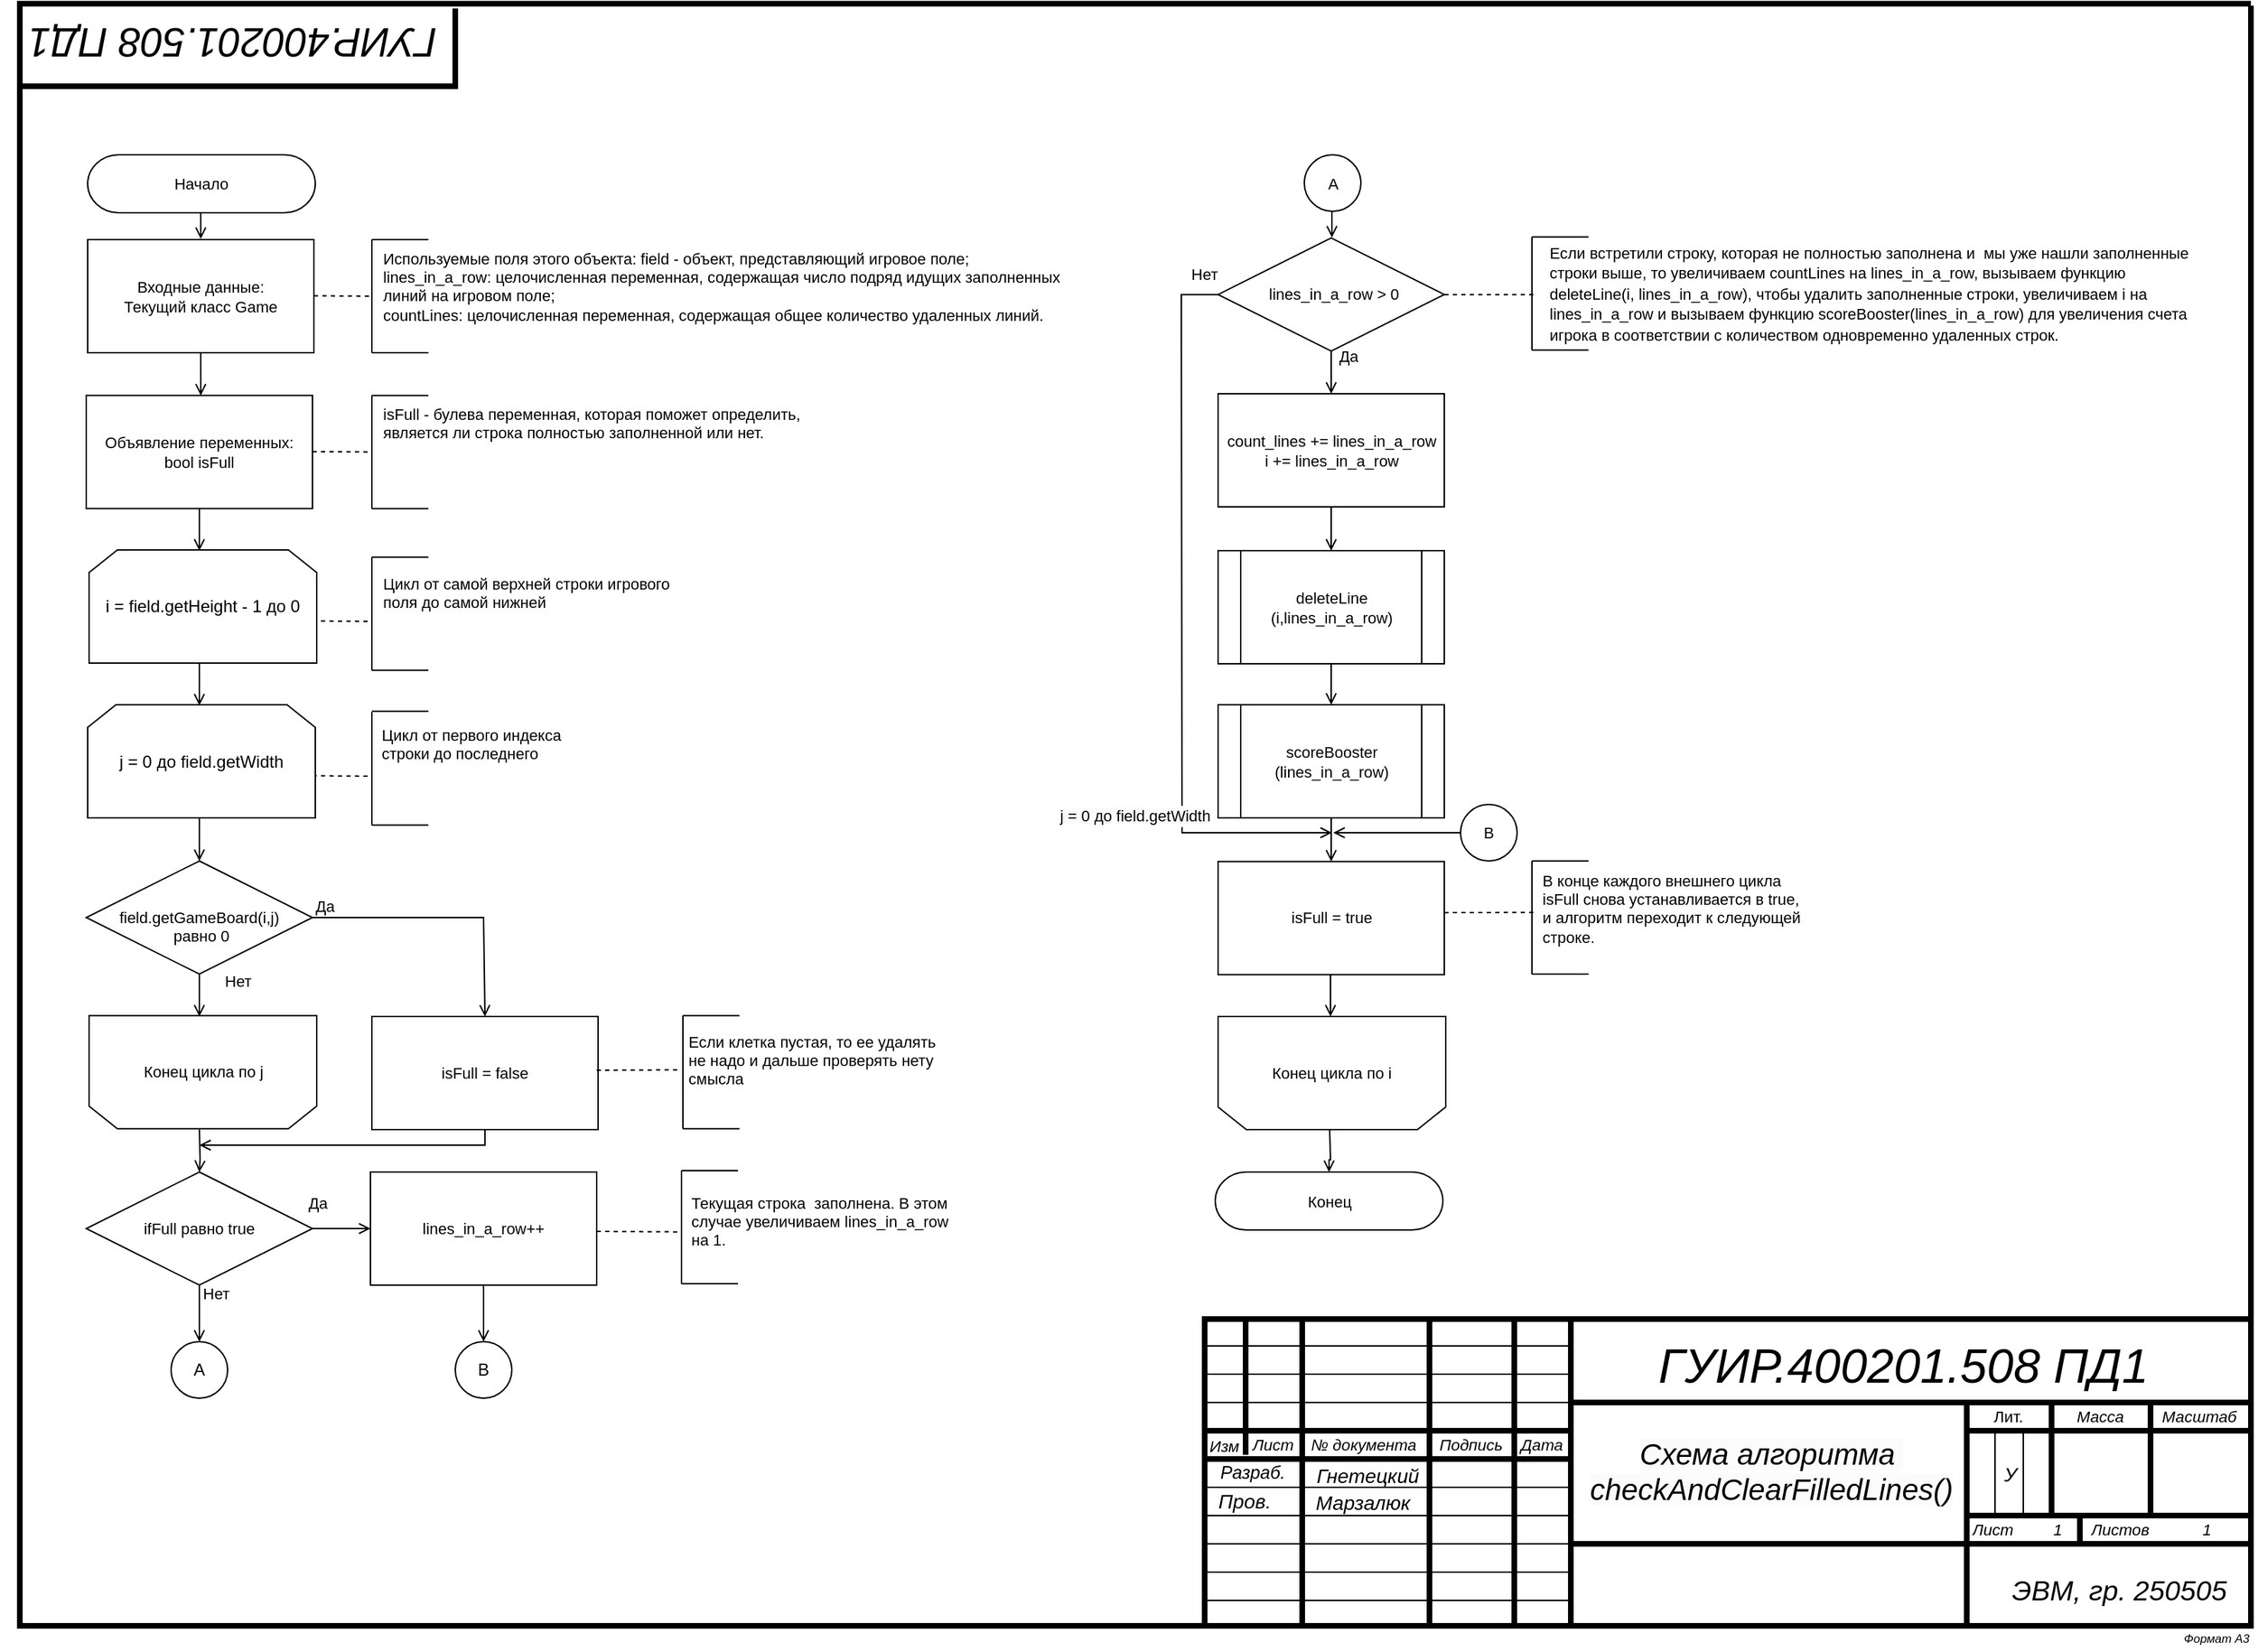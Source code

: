 <mxfile version="21.3.7" type="device">
  <diagram id="C5RBs43oDa-KdzZeNtuy" name="Page-1">
    <mxGraphModel dx="4210" dy="1471" grid="1" gridSize="10" guides="1" tooltips="1" connect="1" arrows="1" fold="1" page="1" pageScale="1" pageWidth="1654" pageHeight="1169" math="0" shadow="0">
      <root>
        <mxCell id="WIyWlLk6GJQsqaUBKTNV-0" />
        <mxCell id="WIyWlLk6GJQsqaUBKTNV-1" parent="WIyWlLk6GJQsqaUBKTNV-0" />
        <mxCell id="0WsZCm59qi9iZtm457VQ-9" value="" style="edgeStyle=orthogonalEdgeStyle;rounded=0;orthogonalLoop=1;jettySize=auto;html=1;fontSize=11;exitX=0.5;exitY=1;exitDx=0;exitDy=0;endArrow=open;endFill=0;" parent="WIyWlLk6GJQsqaUBKTNV-1" source="MsfN7fGYeJP_VnhDN4fV-1" edge="1">
          <mxGeometry relative="1" as="geometry">
            <mxPoint x="-1460.0" y="1420.5" as="sourcePoint" />
            <mxPoint x="-1461" y="1450.71" as="targetPoint" />
          </mxGeometry>
        </mxCell>
        <mxCell id="MsfN7fGYeJP_VnhDN4fV-1" value="&lt;font style=&quot;font-size: 11px;&quot;&gt;Входные данные:&lt;br style=&quot;font-size: 11px;&quot;&gt;Текущий класс Game&lt;br style=&quot;font-size: 11px;&quot;&gt;&lt;/font&gt;" style="rounded=0;whiteSpace=wrap;html=1;fontFamily=Helvetica;fontSize=11;" parent="WIyWlLk6GJQsqaUBKTNV-1" vertex="1">
          <mxGeometry x="-1541" y="1340.5" width="160" height="80" as="geometry" />
        </mxCell>
        <mxCell id="0WsZCm59qi9iZtm457VQ-8" value="" style="edgeStyle=orthogonalEdgeStyle;rounded=0;orthogonalLoop=1;jettySize=auto;html=1;fontSize=11;endArrow=open;endFill=0;" parent="WIyWlLk6GJQsqaUBKTNV-1" source="MsfN7fGYeJP_VnhDN4fV-2" edge="1">
          <mxGeometry relative="1" as="geometry">
            <mxPoint x="-1462" y="1560.5" as="targetPoint" />
          </mxGeometry>
        </mxCell>
        <mxCell id="MsfN7fGYeJP_VnhDN4fV-2" value="&lt;font style=&quot;font-size: 11px;&quot;&gt;Объявление переменных:&lt;br style=&quot;font-size: 11px;&quot;&gt;bool isFull&lt;br style=&quot;font-size: 11px;&quot;&gt;&lt;/font&gt;" style="rounded=0;whiteSpace=wrap;html=1;fontFamily=Helvetica;fontSize=11;" parent="WIyWlLk6GJQsqaUBKTNV-1" vertex="1">
          <mxGeometry x="-1542" y="1450.71" width="160" height="80" as="geometry" />
        </mxCell>
        <mxCell id="MsfN7fGYeJP_VnhDN4fV-4" value="" style="endArrow=none;dashed=1;html=1;rounded=0;fontFamily=Helvetica;fontSize=11;" parent="WIyWlLk6GJQsqaUBKTNV-1" edge="1">
          <mxGeometry width="50" height="50" relative="1" as="geometry">
            <mxPoint x="-1381" y="1380.21" as="sourcePoint" />
            <mxPoint x="-1341" y="1380.5" as="targetPoint" />
          </mxGeometry>
        </mxCell>
        <mxCell id="kpHMm3zoIc228FeDCIH7-0" value="" style="endArrow=none;dashed=1;html=1;rounded=0;fontFamily=Helvetica;fontSize=11;" parent="WIyWlLk6GJQsqaUBKTNV-1" edge="1">
          <mxGeometry width="50" height="50" relative="1" as="geometry">
            <mxPoint x="-1382" y="1490.42" as="sourcePoint" />
            <mxPoint x="-1342" y="1490.71" as="targetPoint" />
          </mxGeometry>
        </mxCell>
        <mxCell id="0WsZCm59qi9iZtm457VQ-7" value="" style="edgeStyle=orthogonalEdgeStyle;rounded=0;orthogonalLoop=1;jettySize=auto;html=1;fontSize=11;endArrow=open;endFill=0;" parent="WIyWlLk6GJQsqaUBKTNV-1" edge="1">
          <mxGeometry relative="1" as="geometry">
            <mxPoint x="-1462" y="1640.5" as="sourcePoint" />
            <mxPoint x="-1462" y="1670" as="targetPoint" />
          </mxGeometry>
        </mxCell>
        <mxCell id="0WsZCm59qi9iZtm457VQ-21" value="" style="edgeStyle=orthogonalEdgeStyle;rounded=0;orthogonalLoop=1;jettySize=auto;html=1;fontSize=11;endArrow=open;endFill=0;" parent="WIyWlLk6GJQsqaUBKTNV-1" target="0WsZCm59qi9iZtm457VQ-1" edge="1">
          <mxGeometry relative="1" as="geometry">
            <mxPoint x="-662.548" y="1970.37" as="sourcePoint" />
          </mxGeometry>
        </mxCell>
        <mxCell id="D5rHdZOpdHP-164dOUMD-50" value="" style="endArrow=none;dashed=1;html=1;rounded=0;fontFamily=Helvetica;fontSize=11;" parent="WIyWlLk6GJQsqaUBKTNV-1" edge="1">
          <mxGeometry width="50" height="50" relative="1" as="geometry">
            <mxPoint x="-1382" y="1610.21" as="sourcePoint" />
            <mxPoint x="-1342" y="1610.5" as="targetPoint" />
          </mxGeometry>
        </mxCell>
        <UserObject label="" tags="Фон" id="qWZ-l2z-JB1AM-Fq5q6x-0">
          <mxCell style="vsdxID=123;edgeStyle=none;startArrow=none;endArrow=none;startSize=5;endSize=5;strokeWidth=4;strokeColor=#000000;spacingTop=-1;spacingBottom=-1;spacingLeft=-1;spacingRight=-1;verticalAlign=middle;html=1;labelBackgroundColor=#ffffff;rounded=0;fontFamily=Helvetica;" parent="WIyWlLk6GJQsqaUBKTNV-1" edge="1" source="qWZ-l2z-JB1AM-Fq5q6x-141">
            <mxGeometry relative="1" as="geometry">
              <Array as="points" />
              <mxPoint x="-9" y="1176" as="sourcePoint" />
              <mxPoint x="-1589" y="1176" as="targetPoint" />
            </mxGeometry>
          </mxCell>
        </UserObject>
        <UserObject label="" tags="Фон" id="qWZ-l2z-JB1AM-Fq5q6x-1">
          <mxCell style="vsdxID=124;fillColor=none;gradientColor=none;points=[];labelBackgroundColor=none;rounded=0;strokeColor=none;html=1;whiteSpace=wrap;fontFamily=Helvetica;" parent="WIyWlLk6GJQsqaUBKTNV-1" vertex="1">
            <mxGeometry x="-751" y="2104" width="742" height="234" as="geometry" />
          </mxCell>
        </UserObject>
        <mxCell id="qWZ-l2z-JB1AM-Fq5q6x-2" style="vsdxID=125;fillColor=#FFFFFF;gradientColor=none;shape=stencil(nY9LDoAgDERP0z3SI/i5BwkoRAUC+Lu9kGo0Lt3NtK/tFLCOWngFnMUU3Kg2I5MGbIBzY7UKJmUF2ALWvQtqCG6xkrwXhSxqdmvZsNNcxViZ4ewgT64jdDL2hf4E7wsXmsWThd549765c4l+xvYE);strokeColor=#000000;strokeWidth=4;spacingTop=-1;spacingBottom=-1;spacingLeft=-1;spacingRight=-1;points=[];labelBackgroundColor=#ffffff;rounded=0;html=1;whiteSpace=wrap;fontFamily=Helvetica;" parent="qWZ-l2z-JB1AM-Fq5q6x-1" vertex="1">
          <mxGeometry width="739" height="219" as="geometry" />
        </mxCell>
        <mxCell id="qWZ-l2z-JB1AM-Fq5q6x-3" value="&lt;div style=&quot;font-size: 1px&quot;&gt;&lt;font style=&quot;font-size: 11.29px; color: rgb(0, 0, 0); direction: ltr; letter-spacing: 0px; line-height: 120%; opacity: 1;&quot;&gt;&lt;i&gt;№ документа&lt;br&gt;&lt;/i&gt;&lt;/font&gt;&lt;/div&gt;" style="verticalAlign=middle;align=center;overflow=width;vsdxID=151;fillColor=none;gradientColor=none;shape=stencil(nZBLDoAgDERP0z3SIyjew0SURgSD+Lu9kMZoXLhwN9O+tukAlrNpJg1SzDH4QW/URgNYgZTkjA4UkwJUgGXng+6DX1zLfmoymdXo17xh5zmRJ6Q42BWCfc2oJfdAr+Yv+AP9Cb7OJ3H/2JG1HNGz/84klThPVCc=);strokeColor=none;strokeWidth=4;spacingTop=-1;spacingBottom=-1;spacingLeft=-1;spacingRight=-1;points=[];labelBackgroundColor=none;rounded=0;html=1;whiteSpace=wrap;fontFamily=Helvetica;" parent="qWZ-l2z-JB1AM-Fq5q6x-1" vertex="1">
          <mxGeometry x="69" y="81" width="87" height="15" as="geometry" />
        </mxCell>
        <mxCell id="qWZ-l2z-JB1AM-Fq5q6x-4" value="&lt;div style=&quot;font-size: 1px&quot;&gt;&lt;font style=&quot;font-size: 11.29px; color: rgb(0, 0, 0); direction: ltr; letter-spacing: 0px; line-height: 120%; opacity: 1;&quot;&gt;&lt;i&gt;Подпись&lt;br&gt;&lt;/i&gt;&lt;/font&gt;&lt;/div&gt;" style="verticalAlign=middle;align=center;overflow=width;vsdxID=152;fillColor=none;gradientColor=none;shape=stencil(nZBLDoAgDERP0z3SIyjew0SURgSD+Lu9kMZoXLhwN9O+tukAlrNpJg1SzDH4QW/URgNYgZTkjA4UkwJUgGXng+6DX1zLfmoymdXo17xh5zmRJ6Q42BWCfc2oJfdAr+Yv+AP9Cb7OJ3H/2JG1HNGz/84klThPVCc=);strokeColor=none;strokeWidth=4;spacingTop=-1;spacingBottom=-1;spacingLeft=-1;spacingRight=-1;points=[];labelBackgroundColor=none;rounded=0;html=1;whiteSpace=wrap;fontFamily=Helvetica;" parent="qWZ-l2z-JB1AM-Fq5q6x-1" vertex="1">
          <mxGeometry x="161" y="81" width="55" height="15" as="geometry" />
        </mxCell>
        <mxCell id="qWZ-l2z-JB1AM-Fq5q6x-5" value="&lt;div style=&quot;font-size: 1px&quot;&gt;&lt;font style=&quot;font-size: 11.29px; color: rgb(0, 0, 0); direction: ltr; letter-spacing: 0px; line-height: 120%; opacity: 1;&quot;&gt;&lt;i&gt;Дата&lt;br&gt;&lt;/i&gt;&lt;/font&gt;&lt;/div&gt;" style="verticalAlign=middle;align=center;overflow=width;vsdxID=153;fillColor=none;gradientColor=none;shape=stencil(nZBLDoAgDERP0z3SIyjew0SURgSD+Lu9kMZoXLhwN9O+tukAlrNpJg1SzDH4QW/URgNYgZTkjA4UkwJUgGXng+6DX1zLfmoymdXo17xh5zmRJ6Q42BWCfc2oJfdAr+Yv+AP9Cb7OJ3H/2JG1HNGz/84klThPVCc=);strokeColor=none;strokeWidth=4;spacingTop=-1;spacingBottom=-1;spacingLeft=-1;spacingRight=-1;points=[];labelBackgroundColor=none;rounded=0;html=1;whiteSpace=wrap;fontFamily=Helvetica;" parent="qWZ-l2z-JB1AM-Fq5q6x-1" vertex="1">
          <mxGeometry x="221" y="81" width="35" height="15" as="geometry" />
        </mxCell>
        <mxCell id="qWZ-l2z-JB1AM-Fq5q6x-6" value="&lt;div style=&quot;font-size: 1px&quot;&gt;&lt;font style=&quot;font-size: 11.29px; color: rgb(0, 0, 0); direction: ltr; letter-spacing: 0px; line-height: 120%; opacity: 1;&quot;&gt;Лит.&lt;br&gt;&lt;/font&gt;&lt;/div&gt;" style="verticalAlign=middle;align=center;overflow=width;vsdxID=154;fillColor=none;gradientColor=none;shape=stencil(nZBLDoAgDERP0z3SIyjew0SURgSD+Lu9kMZoXLhwN9O+tukAlrNpJg1SzDH4QW/URgNYgZTkjA4UkwJUgGXng+6DX1zLfmoymdXo17xh5zmRJ6Q42BWCfc2oJfdAr+Yv+AP9Cb7OJ3H/2JG1HNGz/84klThPVCc=);strokeColor=none;strokeWidth=4;spacingTop=-1;spacingBottom=-1;spacingLeft=-1;spacingRight=-1;points=[];labelBackgroundColor=none;rounded=0;html=1;whiteSpace=wrap;fontFamily=Helvetica;" parent="qWZ-l2z-JB1AM-Fq5q6x-1" vertex="1">
          <mxGeometry x="541" y="61" width="55" height="15" as="geometry" />
        </mxCell>
        <mxCell id="qWZ-l2z-JB1AM-Fq5q6x-7" value="&lt;div style=&quot;font-size: 1px&quot;&gt;&lt;font style=&quot;font-size: 11.29px; color: rgb(0, 0, 0); direction: ltr; letter-spacing: 0px; line-height: 120%; opacity: 1;&quot;&gt;&lt;i&gt;Масса&lt;br&gt;&lt;/i&gt;&lt;/font&gt;&lt;/div&gt;" style="verticalAlign=middle;align=center;overflow=width;vsdxID=155;fillColor=none;gradientColor=none;shape=stencil(nZBLDoAgDERP0z3SIyjew0SURgSD+Lu9kMZoXLhwN9O+tukAlrNpJg1SzDH4QW/URgNYgZTkjA4UkwJUgGXng+6DX1zLfmoymdXo17xh5zmRJ6Q42BWCfc2oJfdAr+Yv+AP9Cb7OJ3H/2JG1HNGz/84klThPVCc=);strokeColor=none;strokeWidth=4;spacingTop=-1;spacingBottom=-1;spacingLeft=-1;spacingRight=-1;points=[];labelBackgroundColor=none;rounded=0;html=1;whiteSpace=wrap;fontFamily=Helvetica;" parent="qWZ-l2z-JB1AM-Fq5q6x-1" vertex="1">
          <mxGeometry x="601" y="61" width="65" height="15" as="geometry" />
        </mxCell>
        <mxCell id="qWZ-l2z-JB1AM-Fq5q6x-8" value="&lt;div style=&quot;font-size: 1px&quot;&gt;&lt;font style=&quot;font-size: 11.29px; color: rgb(0, 0, 0); direction: ltr; letter-spacing: 0px; line-height: 120%; opacity: 1;&quot;&gt;&lt;i&gt;Масштаб&lt;br&gt;&lt;/i&gt;&lt;/font&gt;&lt;/div&gt;" style="verticalAlign=middle;align=center;overflow=width;vsdxID=156;fillColor=none;gradientColor=none;shape=stencil(nZBLDoAgDERP0z3SIyjew0SURgSD+Lu9kMZoXLhwN9O+tukAlrNpJg1SzDH4QW/URgNYgZTkjA4UkwJUgGXng+6DX1zLfmoymdXo17xh5zmRJ6Q42BWCfc2oJfdAr+Yv+AP9Cb7OJ3H/2JG1HNGz/84klThPVCc=);strokeColor=none;strokeWidth=4;spacingTop=-1;spacingBottom=-1;spacingLeft=-1;spacingRight=-1;points=[];labelBackgroundColor=none;rounded=0;html=1;whiteSpace=wrap;fontFamily=Helvetica;" parent="qWZ-l2z-JB1AM-Fq5q6x-1" vertex="1">
          <mxGeometry x="671" y="61" width="65" height="15" as="geometry" />
        </mxCell>
        <mxCell id="qWZ-l2z-JB1AM-Fq5q6x-9" value="&lt;div style=&quot;font-size: 1px&quot;&gt;&lt;p style=&quot;text-align:left;margin-left:0;margin-right:0;margin-top:0px;margin-bottom:0px;text-indent:0;vertical-align:middle;direction:ltr;&quot;&gt;&lt;font style=&quot;font-size: 11.29px; color: rgb(0, 0, 0); direction: ltr; letter-spacing: 0px; line-height: 120%; opacity: 1;&quot;&gt;&lt;i&gt;Лист&amp;nbsp; &amp;nbsp; &amp;nbsp; &amp;nbsp; &amp;nbsp;1&lt;/i&gt;&lt;/font&gt;&lt;font style=&quot;font-size: 11.29px; color: rgb(0, 0, 0); direction: ltr; letter-spacing: 0px; line-height: 120%; opacity: 1;&quot;&gt;&lt;i&gt;&lt;br&gt;&lt;/i&gt;&lt;/font&gt;&lt;/p&gt;&lt;/div&gt;" style="verticalAlign=middle;align=left;overflow=width;vsdxID=159;fillColor=none;gradientColor=none;shape=stencil(nZBLDoAgDERP0z3SIyjew0SURgSD+Lu9kMZoXLhwN9O+tukAlrNpJg1SzDH4QW/URgNYgZTkjA4UkwJUgGXng+6DX1zLfmoymdXo17xh5zmRJ6Q42BWCfc2oJfdAr+Yv+AP9Cb7OJ3H/2JG1HNGz/84klThPVCc=);strokeColor=none;strokeWidth=4;spacingTop=-1;spacingBottom=-1;spacingLeft=-1;spacingRight=-1;points=[];labelBackgroundColor=none;rounded=0;html=1;whiteSpace=wrap;fontFamily=Helvetica;" parent="qWZ-l2z-JB1AM-Fq5q6x-1" vertex="1">
          <mxGeometry x="543" y="141" width="75" height="15" as="geometry" />
        </mxCell>
        <mxCell id="qWZ-l2z-JB1AM-Fq5q6x-10" value="&lt;div style=&quot;font-size: 1px&quot;&gt;&lt;p style=&quot;text-align:left;margin-left:0;margin-right:0;margin-top:0px;margin-bottom:0px;text-indent:0;vertical-align:middle;direction:ltr;&quot;&gt;&lt;font style=&quot;font-size: 11.29px; color: rgb(0, 0, 0); direction: ltr; letter-spacing: 0px; line-height: 120%; opacity: 1;&quot;&gt;&lt;i&gt;Листов&amp;nbsp; &amp;nbsp; &amp;nbsp; &amp;nbsp; &amp;nbsp; &amp;nbsp; 1&lt;/i&gt;&lt;/font&gt;&lt;font style=&quot;font-size: 11.29px; color: rgb(0, 0, 0); direction: ltr; letter-spacing: 0px; line-height: 120%; opacity: 1;&quot;&gt;&lt;i&gt;&lt;br&gt;&lt;/i&gt;&lt;/font&gt;&lt;/p&gt;&lt;/div&gt;" style="verticalAlign=middle;align=left;overflow=width;vsdxID=160;fillColor=none;gradientColor=none;shape=stencil(nZBLDoAgDERP0z3SIyjew0SURgSD+Lu9kMZoXLhwN9O+tukAlrNpJg1SzDH4QW/URgNYgZTkjA4UkwJUgGXng+6DX1zLfmoymdXo17xh5zmRJ6Q42BWCfc2oJfdAr+Yv+AP9Cb7OJ3H/2JG1HNGz/84klThPVCc=);strokeColor=none;strokeWidth=4;spacingTop=-1;spacingBottom=-1;spacingLeft=-1;spacingRight=-1;points=[];labelBackgroundColor=none;rounded=0;html=1;whiteSpace=wrap;fontFamily=Helvetica;" parent="qWZ-l2z-JB1AM-Fq5q6x-1" vertex="1">
          <mxGeometry x="627" y="139" width="115" height="19" as="geometry" />
        </mxCell>
        <mxCell id="qWZ-l2z-JB1AM-Fq5q6x-11" value="&lt;div style=&quot;font-size: 1px&quot;&gt;&lt;font style=&quot;font-size: 11.29px; color: rgb(0, 0, 0); direction: ltr; letter-spacing: 0px; line-height: 120%; opacity: 1;&quot;&gt;&lt;i&gt;Изм&lt;br&gt;&lt;/i&gt;&lt;/font&gt;&lt;/div&gt;" style="verticalAlign=middle;align=center;overflow=width;vsdxID=164;fillColor=none;gradientColor=none;shape=stencil(nZBLDoAgDERP0z3SIyjew0SURgSD+Lu9kMZoXLhwN9O+tukAlrNpJg1SzDH4QW/URgNYgZTkjA4UkwJUgGXng+6DX1zLfmoymdXo17xh5zmRJ6Q42BWCfc2oJfdAr+Yv+AP9Cb7OJ3H/2JG1HNGz/84klThPVCc=);strokeColor=none;strokeWidth=4;spacingTop=-1;spacingBottom=-1;spacingLeft=-1;spacingRight=-1;points=[];labelBackgroundColor=none;rounded=0;html=1;whiteSpace=wrap;fontFamily=Helvetica;" parent="qWZ-l2z-JB1AM-Fq5q6x-1" vertex="1">
          <mxGeometry y="82" width="28" height="15" as="geometry" />
        </mxCell>
        <mxCell id="qWZ-l2z-JB1AM-Fq5q6x-12" value="&lt;div style=&quot;font-size: 1px&quot;&gt;&lt;font style=&quot;font-size: 11.29px; color: rgb(0, 0, 0); direction: ltr; letter-spacing: 0px; line-height: 120%; opacity: 1;&quot;&gt;&lt;i&gt;Лист&lt;br&gt;&lt;/i&gt;&lt;/font&gt;&lt;/div&gt;" style="verticalAlign=middle;align=center;overflow=width;vsdxID=165;fillColor=none;gradientColor=none;shape=stencil(nZBLDoAgDERP0z3SIyjew0SURgSD+Lu9kMZoXLhwN9O+tukAlrNpJg1SzDH4QW/URgNYgZTkjA4UkwJUgGXng+6DX1zLfmoymdXo17xh5zmRJ6Q42BWCfc2oJfdAr+Yv+AP9Cb7OJ3H/2JG1HNGz/84klThPVCc=);strokeColor=none;strokeWidth=4;spacingTop=-1;spacingBottom=-1;spacingLeft=-1;spacingRight=-1;points=[];labelBackgroundColor=none;rounded=0;html=1;whiteSpace=wrap;fontFamily=Helvetica;" parent="qWZ-l2z-JB1AM-Fq5q6x-1" vertex="1">
          <mxGeometry x="31" y="81" width="35" height="15" as="geometry" />
        </mxCell>
        <mxCell id="qWZ-l2z-JB1AM-Fq5q6x-13" value="&lt;div style=&quot;font-size: 1px&quot;&gt;&lt;p style=&quot;text-align:right;margin-left:0;margin-right:0;margin-top:0px;margin-bottom:0px;text-indent:0;vertical-align:middle;direction:ltr;&quot;&gt;&lt;font style=&quot;font-size: 14.11px; color: rgb(0, 0, 0); direction: ltr; letter-spacing: 0px; line-height: 120%; opacity: 1;&quot;&gt;&lt;i&gt;Пров.&lt;br&gt;&lt;/i&gt;&lt;/font&gt;&lt;/p&gt;&lt;/div&gt;" style="verticalAlign=middle;align=right;overflow=width;vsdxID=167;fillColor=none;gradientColor=none;shape=stencil(nZBLDoAgDERP0z3SIyjew0SURgSD+Lu9kMZoXLhwN9O+tukAlrNpJg1SzDH4QW/URgNYgZTkjA4UkwJUgGXng+6DX1zLfmoymdXo17xh5zmRJ6Q42BWCfc2oJfdAr+Yv+AP9Cb7OJ3H/2JG1HNGz/84klThPVCc=);strokeColor=none;strokeWidth=4;spacingTop=-1;spacingBottom=-1;spacingLeft=-1;spacingRight=-1;points=[];labelBackgroundColor=none;rounded=0;html=1;whiteSpace=wrap;fontFamily=Helvetica;" parent="qWZ-l2z-JB1AM-Fq5q6x-1" vertex="1">
          <mxGeometry x="2" y="119" width="45" height="19" as="geometry" />
        </mxCell>
        <mxCell id="qWZ-l2z-JB1AM-Fq5q6x-14" value="&lt;div style=&quot;font-size: 1px&quot;&gt;&lt;p style=&quot;text-align:right;margin-left:0;margin-right:0;margin-top:0px;margin-bottom:0px;text-indent:0;vertical-align:middle;direction:ltr;&quot;&gt;&lt;font style=&quot;font-size: 12.7px; color: rgb(0, 0, 0); direction: ltr; letter-spacing: 0px; line-height: 120%; opacity: 1;&quot;&gt;&lt;i&gt;Разраб.&lt;br&gt;&lt;/i&gt;&lt;/font&gt;&lt;/p&gt;&lt;/div&gt;" style="verticalAlign=middle;align=right;overflow=width;vsdxID=168;fillColor=none;gradientColor=none;shape=stencil(nZBLDoAgDERP0z3SIyjew0SURgSD+Lu9kMZoXLhwN9O+tukAlrNpJg1SzDH4QW/URgNYgZTkjA4UkwJUgGXng+6DX1zLfmoymdXo17xh5zmRJ6Q42BWCfc2oJfdAr+Yv+AP9Cb7OJ3H/2JG1HNGz/84klThPVCc=);strokeColor=none;strokeWidth=4;spacingTop=-1;spacingBottom=-1;spacingLeft=-1;spacingRight=-1;points=[];labelBackgroundColor=none;rounded=0;html=1;whiteSpace=wrap;fontFamily=Helvetica;" parent="qWZ-l2z-JB1AM-Fq5q6x-1" vertex="1">
          <mxGeometry x="-2" y="101" width="59" height="15" as="geometry" />
        </mxCell>
        <UserObject label="" tags="Фон" id="qWZ-l2z-JB1AM-Fq5q6x-15">
          <mxCell style="vsdxID=126;edgeStyle=none;startArrow=none;endArrow=none;startSize=5;endSize=5;strokeWidth=4;strokeColor=#000000;spacingTop=-1;spacingBottom=-1;spacingLeft=-1;spacingRight=-1;verticalAlign=middle;html=1;labelBackgroundColor=#ffffff;rounded=0;fontFamily=Helvetica;" parent="qWZ-l2z-JB1AM-Fq5q6x-1" edge="1">
            <mxGeometry relative="1" as="geometry">
              <Array as="points" />
              <mxPoint x="741" y="59" as="sourcePoint" />
              <mxPoint x="259" y="59" as="targetPoint" />
            </mxGeometry>
          </mxCell>
        </UserObject>
        <UserObject label="" tags="Фон" id="qWZ-l2z-JB1AM-Fq5q6x-16">
          <mxCell style="vsdxID=127;edgeStyle=none;startArrow=none;endArrow=none;startSize=5;endSize=5;strokeWidth=4;strokeColor=#000000;spacingTop=-1;spacingBottom=-1;spacingLeft=-1;spacingRight=-1;verticalAlign=middle;html=1;labelBackgroundColor=#ffffff;rounded=0;fontFamily=Helvetica;" parent="qWZ-l2z-JB1AM-Fq5q6x-1" edge="1">
            <mxGeometry relative="1" as="geometry">
              <Array as="points" />
              <mxPoint x="259" y="-1" as="sourcePoint" />
              <mxPoint x="259" y="219" as="targetPoint" />
            </mxGeometry>
          </mxCell>
        </UserObject>
        <UserObject label="" tags="Фон" id="qWZ-l2z-JB1AM-Fq5q6x-17">
          <mxCell style="vsdxID=128;edgeStyle=none;startArrow=none;endArrow=none;startSize=5;endSize=5;strokeWidth=4;strokeColor=#000000;spacingTop=-1;spacingBottom=-1;spacingLeft=-1;spacingRight=-1;verticalAlign=middle;html=1;labelBackgroundColor=#ffffff;rounded=0;fontFamily=Helvetica;" parent="qWZ-l2z-JB1AM-Fq5q6x-1" edge="1">
            <mxGeometry relative="1" as="geometry">
              <Array as="points" />
              <mxPoint x="739" y="159" as="sourcePoint" />
              <mxPoint x="260" y="159" as="targetPoint" />
            </mxGeometry>
          </mxCell>
        </UserObject>
        <UserObject label="" tags="Фон" id="qWZ-l2z-JB1AM-Fq5q6x-18">
          <mxCell style="vsdxID=129;edgeStyle=none;startArrow=none;endArrow=none;startSize=5;endSize=5;strokeWidth=4;strokeColor=#000000;spacingTop=-1;spacingBottom=-1;spacingLeft=-1;spacingRight=-1;verticalAlign=middle;html=1;labelBackgroundColor=#ffffff;rounded=0;fontFamily=Helvetica;" parent="qWZ-l2z-JB1AM-Fq5q6x-1" edge="1">
            <mxGeometry relative="1" as="geometry">
              <Array as="points" />
              <mxPoint x="539" y="59" as="sourcePoint" />
              <mxPoint x="539" y="219" as="targetPoint" />
            </mxGeometry>
          </mxCell>
        </UserObject>
        <UserObject label="" tags="Фон" id="qWZ-l2z-JB1AM-Fq5q6x-19">
          <mxCell style="vsdxID=130;edgeStyle=none;startArrow=none;endArrow=none;startSize=5;endSize=5;strokeWidth=4;strokeColor=#000000;spacingTop=-1;spacingBottom=-1;spacingLeft=-1;spacingRight=-1;verticalAlign=middle;html=1;labelBackgroundColor=#ffffff;rounded=0;fontFamily=Helvetica;" parent="qWZ-l2z-JB1AM-Fq5q6x-1" edge="1">
            <mxGeometry relative="1" as="geometry">
              <mxPoint x="-1" as="offset" />
              <Array as="points" />
              <mxPoint x="539" y="79" as="sourcePoint" />
              <mxPoint x="739" y="79" as="targetPoint" />
            </mxGeometry>
          </mxCell>
        </UserObject>
        <UserObject label="" tags="Фон" id="qWZ-l2z-JB1AM-Fq5q6x-20">
          <mxCell style="vsdxID=131;edgeStyle=none;startArrow=none;endArrow=none;startSize=5;endSize=5;strokeWidth=4;strokeColor=#000000;spacingTop=-1;spacingBottom=-1;spacingLeft=-1;spacingRight=-1;verticalAlign=middle;html=1;labelBackgroundColor=#ffffff;rounded=0;fontFamily=Helvetica;" parent="qWZ-l2z-JB1AM-Fq5q6x-1" edge="1">
            <mxGeometry relative="1" as="geometry">
              <mxPoint x="-1" as="offset" />
              <Array as="points" />
              <mxPoint x="539" y="139" as="sourcePoint" />
              <mxPoint x="739" y="139" as="targetPoint" />
            </mxGeometry>
          </mxCell>
        </UserObject>
        <UserObject label="" tags="Фон" id="qWZ-l2z-JB1AM-Fq5q6x-21">
          <mxCell style="vsdxID=132;edgeStyle=none;startArrow=none;endArrow=none;startSize=5;endSize=5;strokeWidth=4;strokeColor=#000000;spacingTop=-1;spacingBottom=-1;spacingLeft=-1;spacingRight=-1;verticalAlign=middle;html=1;labelBackgroundColor=#ffffff;rounded=0;fontFamily=Helvetica;" parent="qWZ-l2z-JB1AM-Fq5q6x-1" edge="1">
            <mxGeometry relative="1" as="geometry">
              <Array as="points" />
              <mxPoint x="599" y="59" as="sourcePoint" />
              <mxPoint x="599" y="139" as="targetPoint" />
            </mxGeometry>
          </mxCell>
        </UserObject>
        <UserObject label="" tags="Фон" id="qWZ-l2z-JB1AM-Fq5q6x-22">
          <mxCell style="vsdxID=133;edgeStyle=none;startArrow=none;endArrow=none;startSize=5;endSize=5;strokeColor=#000000;spacingTop=-1;spacingBottom=-1;spacingLeft=-1;spacingRight=-1;verticalAlign=middle;html=1;labelBackgroundColor=#ffffff;rounded=0;fontFamily=Helvetica;" parent="qWZ-l2z-JB1AM-Fq5q6x-1" edge="1">
            <mxGeometry relative="1" as="geometry">
              <Array as="points" />
              <mxPoint x="559" y="79" as="sourcePoint" />
              <mxPoint x="559" y="139" as="targetPoint" />
            </mxGeometry>
          </mxCell>
        </UserObject>
        <UserObject label="" tags="Фон" id="qWZ-l2z-JB1AM-Fq5q6x-23">
          <mxCell style="vsdxID=134;edgeStyle=none;startArrow=none;endArrow=none;startSize=5;endSize=5;strokeColor=#000000;spacingTop=-1;spacingBottom=-1;spacingLeft=-1;spacingRight=-1;verticalAlign=middle;html=1;labelBackgroundColor=#ffffff;rounded=0;fontFamily=Helvetica;" parent="qWZ-l2z-JB1AM-Fq5q6x-1" edge="1">
            <mxGeometry relative="1" as="geometry">
              <Array as="points" />
              <mxPoint x="579" y="79" as="sourcePoint" />
              <mxPoint x="579" y="139" as="targetPoint" />
            </mxGeometry>
          </mxCell>
        </UserObject>
        <UserObject label="" tags="Фон" id="qWZ-l2z-JB1AM-Fq5q6x-24">
          <mxCell style="vsdxID=135;edgeStyle=none;startArrow=none;endArrow=none;startSize=5;endSize=5;strokeWidth=4;strokeColor=#000000;spacingTop=-1;spacingBottom=-1;spacingLeft=-1;spacingRight=-1;verticalAlign=middle;html=1;labelBackgroundColor=#ffffff;rounded=0;fontFamily=Helvetica;" parent="qWZ-l2z-JB1AM-Fq5q6x-1" edge="1">
            <mxGeometry relative="1" as="geometry">
              <Array as="points" />
              <mxPoint x="619" y="139" as="sourcePoint" />
              <mxPoint x="619" y="159" as="targetPoint" />
            </mxGeometry>
          </mxCell>
        </UserObject>
        <UserObject label="" tags="Фон" id="qWZ-l2z-JB1AM-Fq5q6x-25">
          <mxCell style="vsdxID=136;edgeStyle=none;startArrow=none;endArrow=none;startSize=5;endSize=5;strokeWidth=4;strokeColor=#000000;spacingTop=-1;spacingBottom=-1;spacingLeft=-1;spacingRight=-1;verticalAlign=middle;html=1;labelBackgroundColor=#ffffff;rounded=0;fontFamily=Helvetica;" parent="qWZ-l2z-JB1AM-Fq5q6x-1" edge="1">
            <mxGeometry relative="1" as="geometry">
              <Array as="points" />
              <mxPoint x="669" y="59" as="sourcePoint" />
              <mxPoint x="669" y="139" as="targetPoint" />
            </mxGeometry>
          </mxCell>
        </UserObject>
        <UserObject label="" tags="Фон" id="qWZ-l2z-JB1AM-Fq5q6x-26">
          <mxCell style="vsdxID=137;edgeStyle=none;startArrow=none;endArrow=none;startSize=5;endSize=5;strokeWidth=4;strokeColor=#000000;spacingTop=-1;spacingBottom=-1;spacingLeft=-1;spacingRight=-1;verticalAlign=middle;html=1;labelBackgroundColor=#ffffff;rounded=0;fontFamily=Helvetica;" parent="qWZ-l2z-JB1AM-Fq5q6x-1" edge="1">
            <mxGeometry relative="1" as="geometry">
              <Array as="points" />
              <mxPoint x="219" y="-1" as="sourcePoint" />
              <mxPoint x="219" y="219" as="targetPoint" />
            </mxGeometry>
          </mxCell>
        </UserObject>
        <UserObject label="" tags="Фон" id="qWZ-l2z-JB1AM-Fq5q6x-27">
          <mxCell style="vsdxID=138;edgeStyle=none;startArrow=none;endArrow=none;startSize=5;endSize=5;strokeWidth=4;strokeColor=#000000;spacingTop=-1;spacingBottom=-1;spacingLeft=-1;spacingRight=-1;verticalAlign=middle;html=1;labelBackgroundColor=#ffffff;rounded=0;fontFamily=Helvetica;" parent="qWZ-l2z-JB1AM-Fq5q6x-1" edge="1">
            <mxGeometry relative="1" as="geometry">
              <Array as="points" />
              <mxPoint x="159" y="-1" as="sourcePoint" />
              <mxPoint x="159" y="219" as="targetPoint" />
            </mxGeometry>
          </mxCell>
        </UserObject>
        <UserObject label="" tags="Фон" id="qWZ-l2z-JB1AM-Fq5q6x-28">
          <mxCell style="vsdxID=139;edgeStyle=none;startArrow=none;endArrow=none;startSize=5;endSize=5;strokeWidth=4;strokeColor=#000000;spacingTop=-1;spacingBottom=-1;spacingLeft=-1;spacingRight=-1;verticalAlign=middle;html=1;labelBackgroundColor=#ffffff;rounded=0;fontFamily=Helvetica;" parent="qWZ-l2z-JB1AM-Fq5q6x-1" edge="1">
            <mxGeometry relative="1" as="geometry">
              <Array as="points" />
              <mxPoint x="69" y="-1" as="sourcePoint" />
              <mxPoint x="69" y="219" as="targetPoint" />
            </mxGeometry>
          </mxCell>
        </UserObject>
        <UserObject label="" tags="Фон" id="qWZ-l2z-JB1AM-Fq5q6x-29">
          <mxCell style="vsdxID=140;edgeStyle=none;startArrow=none;endArrow=none;startSize=5;endSize=5;strokeColor=#000000;spacingTop=-1;spacingBottom=-1;spacingLeft=-1;spacingRight=-1;verticalAlign=middle;html=1;labelBackgroundColor=#ffffff;rounded=0;fontFamily=Helvetica;" parent="qWZ-l2z-JB1AM-Fq5q6x-1" edge="1">
            <mxGeometry relative="1" as="geometry">
              <mxPoint x="-1" as="offset" />
              <Array as="points" />
              <mxPoint y="19" as="sourcePoint" />
              <mxPoint x="259" y="19" as="targetPoint" />
            </mxGeometry>
          </mxCell>
        </UserObject>
        <UserObject label="" tags="Фон" id="qWZ-l2z-JB1AM-Fq5q6x-30">
          <mxCell style="vsdxID=141;edgeStyle=none;startArrow=none;endArrow=none;startSize=5;endSize=5;strokeColor=#000000;spacingTop=-1;spacingBottom=-1;spacingLeft=-1;spacingRight=-1;verticalAlign=middle;html=1;labelBackgroundColor=#ffffff;rounded=0;fontFamily=Helvetica;" parent="qWZ-l2z-JB1AM-Fq5q6x-1" edge="1">
            <mxGeometry relative="1" as="geometry">
              <mxPoint x="-1" as="offset" />
              <Array as="points" />
              <mxPoint y="39" as="sourcePoint" />
              <mxPoint x="259" y="39" as="targetPoint" />
            </mxGeometry>
          </mxCell>
        </UserObject>
        <UserObject label="" tags="Фон" id="qWZ-l2z-JB1AM-Fq5q6x-31">
          <mxCell style="vsdxID=142;edgeStyle=none;startArrow=none;endArrow=none;startSize=5;endSize=5;strokeColor=#000000;spacingTop=-1;spacingBottom=-1;spacingLeft=-1;spacingRight=-1;verticalAlign=middle;html=1;labelBackgroundColor=#ffffff;rounded=0;fontFamily=Helvetica;" parent="qWZ-l2z-JB1AM-Fq5q6x-1" edge="1">
            <mxGeometry relative="1" as="geometry">
              <mxPoint x="-1" as="offset" />
              <Array as="points" />
              <mxPoint y="59" as="sourcePoint" />
              <mxPoint x="259" y="59" as="targetPoint" />
            </mxGeometry>
          </mxCell>
        </UserObject>
        <UserObject label="" tags="Фон" id="qWZ-l2z-JB1AM-Fq5q6x-32">
          <mxCell style="vsdxID=143;edgeStyle=none;startArrow=none;endArrow=none;startSize=5;endSize=5;strokeWidth=4;strokeColor=#000000;spacingTop=-1;spacingBottom=-1;spacingLeft=-1;spacingRight=-1;verticalAlign=middle;html=1;labelBackgroundColor=#ffffff;rounded=0;fontFamily=Helvetica;" parent="qWZ-l2z-JB1AM-Fq5q6x-1" edge="1">
            <mxGeometry relative="1" as="geometry">
              <mxPoint x="-1" as="offset" />
              <Array as="points" />
              <mxPoint y="79" as="sourcePoint" />
              <mxPoint x="259" y="79" as="targetPoint" />
            </mxGeometry>
          </mxCell>
        </UserObject>
        <UserObject label="" tags="Фон" id="qWZ-l2z-JB1AM-Fq5q6x-33">
          <mxCell style="vsdxID=144;edgeStyle=none;startArrow=none;endArrow=none;startSize=5;endSize=5;strokeWidth=4;strokeColor=#000000;spacingTop=-1;spacingBottom=-1;spacingLeft=-1;spacingRight=-1;verticalAlign=middle;html=1;labelBackgroundColor=#ffffff;rounded=0;fontFamily=Helvetica;" parent="qWZ-l2z-JB1AM-Fq5q6x-1" edge="1">
            <mxGeometry relative="1" as="geometry">
              <mxPoint x="-1" as="offset" />
              <Array as="points" />
              <mxPoint y="99" as="sourcePoint" />
              <mxPoint x="259" y="99" as="targetPoint" />
            </mxGeometry>
          </mxCell>
        </UserObject>
        <UserObject label="" tags="Фон" id="qWZ-l2z-JB1AM-Fq5q6x-34">
          <mxCell style="vsdxID=145;edgeStyle=none;startArrow=none;endArrow=none;startSize=5;endSize=5;strokeColor=#000000;spacingTop=-1;spacingBottom=-1;spacingLeft=-1;spacingRight=-1;verticalAlign=middle;html=1;labelBackgroundColor=#ffffff;rounded=0;fontFamily=Helvetica;" parent="qWZ-l2z-JB1AM-Fq5q6x-1" edge="1">
            <mxGeometry relative="1" as="geometry">
              <mxPoint x="-1" as="offset" />
              <Array as="points" />
              <mxPoint y="119" as="sourcePoint" />
              <mxPoint x="259" y="119" as="targetPoint" />
            </mxGeometry>
          </mxCell>
        </UserObject>
        <UserObject label="" tags="Фон" id="qWZ-l2z-JB1AM-Fq5q6x-35">
          <mxCell style="vsdxID=146;edgeStyle=none;startArrow=none;endArrow=none;startSize=5;endSize=5;strokeColor=#000000;spacingTop=-1;spacingBottom=-1;spacingLeft=-1;spacingRight=-1;verticalAlign=middle;html=1;labelBackgroundColor=#ffffff;rounded=0;fontFamily=Helvetica;" parent="qWZ-l2z-JB1AM-Fq5q6x-1" edge="1">
            <mxGeometry relative="1" as="geometry">
              <mxPoint x="-1" as="offset" />
              <Array as="points" />
              <mxPoint y="139" as="sourcePoint" />
              <mxPoint x="259" y="139" as="targetPoint" />
            </mxGeometry>
          </mxCell>
        </UserObject>
        <UserObject label="" tags="Фон" id="qWZ-l2z-JB1AM-Fq5q6x-36">
          <mxCell style="vsdxID=147;edgeStyle=none;startArrow=none;endArrow=none;startSize=5;endSize=5;strokeColor=#000000;spacingTop=-1;spacingBottom=-1;spacingLeft=-1;spacingRight=-1;verticalAlign=middle;html=1;labelBackgroundColor=#ffffff;rounded=0;fontFamily=Helvetica;" parent="qWZ-l2z-JB1AM-Fq5q6x-1" edge="1">
            <mxGeometry relative="1" as="geometry">
              <mxPoint as="offset" />
              <Array as="points" />
              <mxPoint y="159" as="sourcePoint" />
              <mxPoint x="260" y="159" as="targetPoint" />
            </mxGeometry>
          </mxCell>
        </UserObject>
        <UserObject label="" tags="Фон" id="qWZ-l2z-JB1AM-Fq5q6x-37">
          <mxCell style="vsdxID=148;edgeStyle=none;startArrow=none;endArrow=none;startSize=5;endSize=5;strokeColor=#000000;spacingTop=-1;spacingBottom=-1;spacingLeft=-1;spacingRight=-1;verticalAlign=middle;html=1;labelBackgroundColor=#ffffff;rounded=0;fontFamily=Helvetica;" parent="qWZ-l2z-JB1AM-Fq5q6x-1" edge="1">
            <mxGeometry relative="1" as="geometry">
              <mxPoint x="-1" as="offset" />
              <Array as="points" />
              <mxPoint y="179" as="sourcePoint" />
              <mxPoint x="259" y="179" as="targetPoint" />
            </mxGeometry>
          </mxCell>
        </UserObject>
        <UserObject label="" tags="Фон" id="qWZ-l2z-JB1AM-Fq5q6x-38">
          <mxCell style="vsdxID=149;edgeStyle=none;startArrow=none;endArrow=none;startSize=5;endSize=5;strokeColor=#000000;spacingTop=-1;spacingBottom=-1;spacingLeft=-1;spacingRight=-1;verticalAlign=middle;html=1;labelBackgroundColor=#ffffff;rounded=0;fontFamily=Helvetica;" parent="qWZ-l2z-JB1AM-Fq5q6x-1" edge="1">
            <mxGeometry relative="1" as="geometry">
              <mxPoint x="-1" as="offset" />
              <Array as="points" />
              <mxPoint y="199" as="sourcePoint" />
              <mxPoint x="259" y="199" as="targetPoint" />
            </mxGeometry>
          </mxCell>
        </UserObject>
        <UserObject label="" tags="Фон" id="qWZ-l2z-JB1AM-Fq5q6x-39">
          <mxCell style="vsdxID=150;edgeStyle=none;startArrow=none;endArrow=none;startSize=5;endSize=5;strokeWidth=4;strokeColor=#000000;spacingTop=-1;spacingBottom=-1;spacingLeft=-1;spacingRight=-1;verticalAlign=middle;html=1;labelBackgroundColor=#ffffff;rounded=0;fontFamily=Helvetica;" parent="qWZ-l2z-JB1AM-Fq5q6x-1" edge="1">
            <mxGeometry relative="1" as="geometry">
              <Array as="points" />
              <mxPoint x="29" as="sourcePoint" />
              <mxPoint x="29" y="96" as="targetPoint" />
            </mxGeometry>
          </mxCell>
        </UserObject>
        <UserObject label="&lt;div style=&quot;font-size: 1px&quot;&gt;&lt;p style=&quot;text-align:center;margin-left:0;margin-right:0;margin-top:0px;margin-bottom:0px;text-indent:0;vertical-align:middle;direction:ltr;&quot;&gt;&lt;font style=&quot;font-size: 33.87px; color: rgb(0, 0, 0); direction: ltr; letter-spacing: 0px; line-height: 120%; opacity: 1;&quot;&gt;&lt;i&gt;ГУИР.400201.508 ПД1&lt;/i&gt;&lt;/font&gt;&lt;font style=&quot;font-size: 33.87px; color: rgb(0, 0, 0); direction: ltr; letter-spacing: 0px; line-height: 120%; opacity: 1;&quot;&gt;&lt;i&gt;&amp;nbsp;&lt;br&gt;&lt;/i&gt;&lt;/font&gt;&lt;/p&gt;&lt;/div&gt;" tags="Фон" id="qWZ-l2z-JB1AM-Fq5q6x-40">
          <mxCell style="verticalAlign=middle;align=center;overflow=width;vsdxID=1022;fillColor=none;gradientColor=none;shape=stencil(nZBLDoAgDERP0z3SIyjew0SURgSD+Lu9kMZoXLhwN9O+tukAlrNpJg1SzDH4QW/URgNYgZTkjA4UkwJUgGXng+6DX1zLfmoymdXo17xh5zmRJ6Q42BWCfc2oJfdAr+Yv+AP9Cb7OJ3H/2JG1HNGz/84klThPVCc=);strokeColor=none;spacingTop=-1;spacingBottom=-1;spacingLeft=-1;spacingRight=-1;points=[];labelBackgroundColor=none;rounded=0;html=1;whiteSpace=wrap;fontFamily=Helvetica;" parent="qWZ-l2z-JB1AM-Fq5q6x-1" vertex="1">
            <mxGeometry x="298" y="12" width="402" height="38" as="geometry" />
          </mxCell>
        </UserObject>
        <mxCell id="qWZ-l2z-JB1AM-Fq5q6x-41" value="&lt;i style=&quot;border-color: var(--border-color); color: rgb(0, 0, 0); font-variant-ligatures: normal; font-variant-caps: normal; font-weight: 400; letter-spacing: normal; orphans: 2; text-indent: 0px; text-transform: none; widows: 2; word-spacing: 0px; -webkit-text-stroke-width: 0px; background-color: rgb(251, 251, 251); text-decoration-thickness: initial; text-decoration-style: initial; text-decoration-color: initial; font-size: 21px;&quot;&gt;&lt;font style=&quot;font-size: 21px;&quot;&gt;Схема алгоритма&amp;nbsp;&lt;br&gt;checkAndClearFilledLines&lt;i style=&quot;border-color: var(--border-color);&quot;&gt;&lt;font style=&quot;font-size: 21px;&quot;&gt;()&lt;/font&gt;&lt;/i&gt;&lt;br&gt;&lt;/font&gt;&lt;/i&gt;" style="text;whiteSpace=wrap;html=1;align=center;fontFamily=Helvetica;" parent="qWZ-l2z-JB1AM-Fq5q6x-1" vertex="1">
          <mxGeometry x="216" y="76" width="370" height="71.5" as="geometry" />
        </mxCell>
        <UserObject label="" tags="Фон" id="qWZ-l2z-JB1AM-Fq5q6x-42">
          <mxCell style="vsdxID=171;edgeStyle=none;startArrow=none;endArrow=none;startSize=5;endSize=5;strokeWidth=4;strokeColor=#000000;spacingTop=-1;spacingBottom=-1;spacingLeft=-1;spacingRight=-1;verticalAlign=middle;html=1;labelBackgroundColor=#ffffff;rounded=0;fontFamily=Helvetica;" parent="WIyWlLk6GJQsqaUBKTNV-1" edge="1">
            <mxGeometry relative="1" as="geometry">
              <Array as="points" />
              <mxPoint x="-1387" y="1232" as="sourcePoint" />
              <mxPoint x="-1587" y="1232" as="targetPoint" />
            </mxGeometry>
          </mxCell>
        </UserObject>
        <UserObject label="" tags="Фон" id="qWZ-l2z-JB1AM-Fq5q6x-43">
          <mxCell style="vsdxID=172;edgeStyle=none;startArrow=none;endArrow=none;startSize=5;endSize=5;strokeWidth=4;strokeColor=#000000;spacingTop=-1;spacingBottom=-1;spacingLeft=-1;spacingRight=-1;verticalAlign=middle;html=1;labelBackgroundColor=#ffffff;rounded=0;fontFamily=Helvetica;" parent="WIyWlLk6GJQsqaUBKTNV-1" edge="1">
            <mxGeometry relative="1" as="geometry">
              <Array as="points" />
              <mxPoint x="-1281" y="1177" as="sourcePoint" />
              <mxPoint x="-1281" y="1232" as="targetPoint" />
            </mxGeometry>
          </mxCell>
        </UserObject>
        <UserObject label="" tags="Фон" id="qWZ-l2z-JB1AM-Fq5q6x-45">
          <mxCell style="vsdxID=980;fillColor=#FFFFFF;gradientColor=none;shape=stencil(jY9LDoAgDERP0z3SIyjew0SURgSD+Lu9kMZoXBh3M+2bZgpYzqaZNEgxx+AHvVEbDWAFUpIzOlBMClABlp0Pug9+cS37qclkVqNf84WdcyInpDjYFYJ9zagl90Cv5S/4E03i7tORtfzOc//un0b8O6oT);points=[];labelBackgroundColor=#ffffff;rounded=0;html=1;whiteSpace=wrap;fontFamily=Helvetica;" parent="WIyWlLk6GJQsqaUBKTNV-1" vertex="1">
            <mxGeometry x="-1387" y="1232" width="77" height="1" as="geometry" />
          </mxCell>
        </UserObject>
        <UserObject label="" tags="Фон" id="qWZ-l2z-JB1AM-Fq5q6x-46">
          <mxCell style="vsdxID=981;edgeStyle=none;startArrow=none;endArrow=none;startSize=5;endSize=5;strokeWidth=4;strokeColor=#000000;spacingTop=-1;spacingBottom=-1;spacingLeft=-1;spacingRight=-1;verticalAlign=middle;html=1;labelBackgroundColor=#ffffff;rounded=0;fontFamily=Helvetica;" parent="WIyWlLk6GJQsqaUBKTNV-1" edge="1">
            <mxGeometry relative="1" as="geometry">
              <Array as="points" />
              <mxPoint x="-1279" y="1232" as="sourcePoint" />
              <mxPoint x="-1480" y="1232" as="targetPoint" />
            </mxGeometry>
          </mxCell>
        </UserObject>
        <UserObject label="&lt;div style=&quot;font-size: 1px&quot;&gt;&lt;font style=&quot;font-size: 14.11px; color: rgb(0, 0, 0); direction: ltr; letter-spacing: 0px; line-height: 120%; opacity: 1;&quot;&gt;&lt;i&gt;У&lt;br&gt;&lt;/i&gt;&lt;/font&gt;&lt;/div&gt;" tags="Фон" id="qWZ-l2z-JB1AM-Fq5q6x-47">
          <mxCell style="verticalAlign=middle;align=center;overflow=width;vsdxID=1023;fillColor=none;gradientColor=none;shape=stencil(nZBLDoAgDERP0z3SIyjew0SURgSD+Lu9kMZoXLhwN9O+tukAlrNpJg1SzDH4QW/URgNYgZTkjA4UkwJUgGXng+6DX1zLfmoymdXo17xh5zmRJ6Q42BWCfc2oJfdAr+Yv+AP9Cb7OJ3H/2JG1HNGz/84klThPVCc=);strokeColor=none;spacingTop=-1;spacingBottom=-1;spacingLeft=-1;spacingRight=-1;points=[];labelBackgroundColor=none;rounded=0;html=1;whiteSpace=wrap;fontFamily=Helvetica;" parent="WIyWlLk6GJQsqaUBKTNV-1" vertex="1">
            <mxGeometry x="-199" y="2204" width="36" height="19" as="geometry" />
          </mxCell>
        </UserObject>
        <UserObject label="&lt;div style=&quot;font-size: 1px&quot;&gt;&lt;font style=&quot;font-size: 19.76px; color: rgb(0, 0, 0); direction: ltr; letter-spacing: 0px; line-height: 120%; opacity: 1;&quot;&gt;&lt;i&gt;ЭВМ, гр. 250505&lt;br&gt;&lt;/i&gt;&lt;/font&gt;&lt;/div&gt;" tags="Фон" id="qWZ-l2z-JB1AM-Fq5q6x-48">
          <mxCell style="verticalAlign=middle;align=center;overflow=width;vsdxID=1025;fillColor=none;gradientColor=none;shape=stencil(nZBLDoAgDERP0z3SIyjew0SURgSD+Lu9kMZoXLhwN9O+tukAlrNpJg1SzDH4QW/URgNYgZTkjA4UkwJUgGXng+6DX1zLfmoymdXo17xh5zmRJ6Q42BWCfc2oJfdAr+Yv+AP9Cb7OJ3H/2JG1HNGz/84klThPVCc=);strokeColor=none;spacingTop=-1;spacingBottom=-1;spacingLeft=-1;spacingRight=-1;points=[];labelBackgroundColor=none;rounded=0;html=1;whiteSpace=wrap;fontFamily=Helvetica;" parent="WIyWlLk6GJQsqaUBKTNV-1" vertex="1">
            <mxGeometry x="-188" y="2276" width="168" height="40" as="geometry" />
          </mxCell>
        </UserObject>
        <UserObject label="&lt;div style=&quot;font-size: 1px&quot;&gt;&lt;font style=&quot;font-size: 14.11px; color: rgb(0, 0, 0); direction: ltr; letter-spacing: 0px; line-height: 120%; opacity: 1;&quot;&gt;&lt;i&gt;Гнетецкий&lt;br&gt;&lt;/i&gt;&lt;/font&gt;&lt;/div&gt;" tags="Фон" id="qWZ-l2z-JB1AM-Fq5q6x-49">
          <mxCell style="verticalAlign=middle;align=center;overflow=width;vsdxID=1028;fillColor=none;gradientColor=none;shape=stencil(nZBLDoAgDERP0z3SIyjew0SURgSD+Lu9kMZoXLhwN9O+tukAlrNpJg1SzDH4QW/URgNYgZTkjA4UkwJUgGXng+6DX1zLfmoymdXo17xh5zmRJ6Q42BWCfc2oJfdAr+Yv+AP9Cb7OJ3H/2JG1HNGz/84klThPVCc=);strokeColor=none;spacingTop=-1;spacingBottom=-1;spacingLeft=-1;spacingRight=-1;points=[];labelBackgroundColor=none;rounded=0;html=1;whiteSpace=wrap;fontFamily=Helvetica;" parent="WIyWlLk6GJQsqaUBKTNV-1" vertex="1">
            <mxGeometry x="-675" y="2205" width="79" height="20" as="geometry" />
          </mxCell>
        </UserObject>
        <UserObject label="&lt;div style=&quot;font-size: 1px&quot;&gt;&lt;font style=&quot;font-size: 14.11px; color: rgb(0, 0, 0); direction: ltr; letter-spacing: 0px; line-height: 120%; opacity: 1;&quot;&gt;&lt;i&gt;Марзалюк&lt;br&gt;&lt;/i&gt;&lt;/font&gt;&lt;/div&gt;" tags="Фон" id="qWZ-l2z-JB1AM-Fq5q6x-50">
          <mxCell style="verticalAlign=middle;align=center;overflow=width;vsdxID=1029;fillColor=none;gradientColor=none;shape=stencil(nZBLDoAgDERP0z3SIyjew0SURgSD+Lu9kMZoXLhwN9O+tukAlrNpJg1SzDH4QW/URgNYgZTkjA4UkwJUgGXng+6DX1zLfmoymdXo17xh5zmRJ6Q42BWCfc2oJfdAr+Yv+AP9Cb7OJ3H/2JG1HNGz/84klThPVCc=);strokeColor=none;spacingTop=-1;spacingBottom=-1;spacingLeft=-1;spacingRight=-1;points=[];labelBackgroundColor=none;rounded=0;html=1;whiteSpace=wrap;fontFamily=Helvetica;" parent="WIyWlLk6GJQsqaUBKTNV-1" vertex="1">
            <mxGeometry x="-683" y="2224" width="88" height="20" as="geometry" />
          </mxCell>
        </UserObject>
        <UserObject label="&lt;div style=&quot;font-size: 1px&quot;&gt;&lt;p style=&quot;text-align:center;margin-left:0;margin-right:0;margin-top:0px;margin-bottom:0px;text-indent:0;vertical-align:middle;direction:ltr;&quot;&gt;&lt;font style=&quot;font-size: 28.22px; color: rgb(0, 0, 0); direction: ltr; letter-spacing: 0px; line-height: 120%; opacity: 1;&quot;&gt;&lt;i&gt;ГУИР.400201.508 ПД1&lt;/i&gt;&lt;/font&gt;&lt;font style=&quot;font-size: 28.22px; color: rgb(0, 0, 0); direction: ltr; letter-spacing: 0px; line-height: 120%; opacity: 1;&quot;&gt;&lt;i&gt;&lt;br&gt;&lt;/i&gt;&lt;/font&gt;&lt;/p&gt;&lt;/div&gt;" tags="Фон" id="qWZ-l2z-JB1AM-Fq5q6x-51">
          <mxCell style="verticalAlign=middle;align=center;overflow=width;vsdxID=1030;rotation=180;fillColor=none;gradientColor=none;shape=stencil(nZBLDoAgDERP0z3SIyjew0SURgSD+Lu9kMZoXLhwN9O+tukAlrNpJg1SzDH4QW/URgNYgZTkjA4UkwJUgGXng+6DX1zLfmoymdXo17xh5zmRJ6Q42BWCfc2oJfdAr+Yv+AP9Cb7OJ3H/2JG1HNGz/84klThPVCc=);strokeColor=none;spacingTop=-1;spacingBottom=-1;spacingLeft=-1;spacingRight=-1;points=[];labelBackgroundColor=none;rounded=0;html=1;whiteSpace=wrap;fontFamily=Helvetica;" parent="WIyWlLk6GJQsqaUBKTNV-1" vertex="1">
            <mxGeometry x="-1603" y="1189" width="329" height="29" as="geometry" />
          </mxCell>
        </UserObject>
        <UserObject label="&lt;div style=&quot;font-size: 1px&quot;&gt;&lt;p style=&quot;text-align:right;margin-left:0;margin-right:0;margin-top:0px;margin-bottom:0px;text-indent:0;vertical-align:middle;direction:ltr;&quot;&gt;&lt;font style=&quot;font-size: 8.47px; color: rgb(0, 0, 0); direction: ltr; letter-spacing: 0px; line-height: 120%; opacity: 1;&quot;&gt;&lt;i&gt;Формат А3&lt;/i&gt;&lt;/font&gt;&lt;font style=&quot;font-size: 8.47px; color: rgb(0, 0, 0); direction: ltr; letter-spacing: 0px; line-height: 120%; opacity: 1;&quot;&gt;&lt;i&gt;&lt;br&gt;&lt;/i&gt;&lt;/font&gt;&lt;/p&gt;&lt;/div&gt;" tags="Фон" id="qWZ-l2z-JB1AM-Fq5q6x-52">
          <mxCell style="verticalAlign=middle;align=right;overflow=width;vsdxID=1035;fillColor=none;gradientColor=none;shape=stencil(nZBLDoAgDERP0z3SIyjew0SURgSD+Lu9kMZoXLhwN9O+tukAlrNpJg1SzDH4QW/URgNYgZTkjA4UkwJUgGXng+6DX1zLfmoymdXo17xh5zmRJ6Q42BWCfc2oJfdAr+Yv+AP9Cb7OJ3H/2JG1HNGz/84klThPVCc=);strokeColor=none;strokeWidth=4;spacingTop=-1;spacingBottom=-1;spacingLeft=-1;spacingRight=-1;points=[];labelBackgroundColor=none;rounded=0;html=1;whiteSpace=wrap;fontFamily=Helvetica;" parent="WIyWlLk6GJQsqaUBKTNV-1" vertex="1">
            <mxGeometry x="-66" y="2324" width="54" height="10" as="geometry" />
          </mxCell>
        </UserObject>
        <mxCell id="0WsZCm59qi9iZtm457VQ-6" value="" style="edgeStyle=orthogonalEdgeStyle;rounded=0;orthogonalLoop=1;jettySize=auto;html=1;entryX=0.5;entryY=0;entryDx=0;entryDy=0;fontSize=11;endArrow=open;endFill=0;" parent="WIyWlLk6GJQsqaUBKTNV-1" target="xXvyQ8mY11AHCTia8qLb-15" edge="1">
          <mxGeometry relative="1" as="geometry">
            <mxPoint x="-1462" y="1750" as="sourcePoint" />
          </mxGeometry>
        </mxCell>
        <mxCell id="xXvyQ8mY11AHCTia8qLb-10" value="" style="endArrow=none;dashed=1;html=1;rounded=0;fontFamily=Helvetica;fontSize=11;" parent="WIyWlLk6GJQsqaUBKTNV-1" edge="1">
          <mxGeometry width="50" height="50" relative="1" as="geometry">
            <mxPoint x="-1382" y="1719.71" as="sourcePoint" />
            <mxPoint x="-1342" y="1720" as="targetPoint" />
          </mxGeometry>
        </mxCell>
        <mxCell id="0WsZCm59qi9iZtm457VQ-3" value="" style="edgeStyle=orthogonalEdgeStyle;rounded=0;orthogonalLoop=1;jettySize=auto;html=1;entryX=0.5;entryY=1;entryDx=0;entryDy=0;entryPerimeter=0;fontSize=11;endArrow=open;endFill=0;" parent="WIyWlLk6GJQsqaUBKTNV-1" source="xXvyQ8mY11AHCTia8qLb-15" edge="1">
          <mxGeometry relative="1" as="geometry">
            <mxPoint x="-1462" y="1890" as="targetPoint" />
          </mxGeometry>
        </mxCell>
        <mxCell id="xXvyQ8mY11AHCTia8qLb-15" value="&lt;font style=&quot;font-size: 11px;&quot;&gt;&lt;br style=&quot;font-size: 11px;&quot;&gt;field.getGameBoard(i,j)&lt;br&gt;&amp;nbsp;равно 0&lt;/font&gt;" style="rhombus;whiteSpace=wrap;html=1;fontSize=11;fontFamily=Helvetica;" parent="WIyWlLk6GJQsqaUBKTNV-1" vertex="1">
          <mxGeometry x="-1542" y="1780" width="160" height="80" as="geometry" />
        </mxCell>
        <mxCell id="0WsZCm59qi9iZtm457VQ-12" value="" style="edgeStyle=orthogonalEdgeStyle;rounded=0;orthogonalLoop=1;jettySize=auto;html=1;fontSize=11;endArrow=open;endFill=0;" parent="WIyWlLk6GJQsqaUBKTNV-1" target="xXvyQ8mY11AHCTia8qLb-34" edge="1">
          <mxGeometry relative="1" as="geometry">
            <mxPoint x="-1461.968" y="1970" as="sourcePoint" />
          </mxGeometry>
        </mxCell>
        <mxCell id="xXvyQ8mY11AHCTia8qLb-26" value="&lt;font style=&quot;font-size: 11px;&quot;&gt;isFull = false&lt;br style=&quot;font-size: 11px;&quot;&gt;&lt;/font&gt;" style="rounded=0;whiteSpace=wrap;html=1;fontFamily=Helvetica;fontSize=11;" parent="WIyWlLk6GJQsqaUBKTNV-1" vertex="1">
          <mxGeometry x="-1340" y="1890" width="160" height="80" as="geometry" />
        </mxCell>
        <mxCell id="xXvyQ8mY11AHCTia8qLb-27" value="" style="endArrow=open;html=1;rounded=0;exitX=1;exitY=0.5;exitDx=0;exitDy=0;fontFamily=Helvetica;endFill=0;fontSize=11;" parent="WIyWlLk6GJQsqaUBKTNV-1" source="xXvyQ8mY11AHCTia8qLb-15" edge="1">
          <mxGeometry width="50" height="50" relative="1" as="geometry">
            <mxPoint x="-1317" y="2020" as="sourcePoint" />
            <mxPoint x="-1260" y="1890" as="targetPoint" />
            <Array as="points">
              <mxPoint x="-1261" y="1820" />
            </Array>
          </mxGeometry>
        </mxCell>
        <mxCell id="xXvyQ8mY11AHCTia8qLb-28" value="" style="endArrow=open;html=1;rounded=0;exitX=0.5;exitY=1;exitDx=0;exitDy=0;fontFamily=Helvetica;fontSize=11;endFill=0;" parent="WIyWlLk6GJQsqaUBKTNV-1" source="xXvyQ8mY11AHCTia8qLb-26" edge="1">
          <mxGeometry width="50" height="50" relative="1" as="geometry">
            <mxPoint x="-1266" y="1961" as="sourcePoint" />
            <mxPoint x="-1462" y="1981" as="targetPoint" />
            <Array as="points">
              <mxPoint x="-1260" y="1981" />
            </Array>
          </mxGeometry>
        </mxCell>
        <mxCell id="xXvyQ8mY11AHCTia8qLb-29" value="" style="endArrow=none;dashed=1;html=1;rounded=0;fontFamily=Helvetica;fontSize=11;" parent="WIyWlLk6GJQsqaUBKTNV-1" edge="1">
          <mxGeometry width="50" height="50" relative="1" as="geometry">
            <mxPoint x="-1181" y="1928" as="sourcePoint" />
            <mxPoint x="-1122" y="1927.73" as="targetPoint" />
          </mxGeometry>
        </mxCell>
        <mxCell id="xXvyQ8mY11AHCTia8qLb-37" value="" style="edgeStyle=orthogonalEdgeStyle;rounded=0;orthogonalLoop=1;jettySize=auto;html=1;fontFamily=Helvetica;fontSize=11;endArrow=open;endFill=0;" parent="WIyWlLk6GJQsqaUBKTNV-1" source="xXvyQ8mY11AHCTia8qLb-34" target="xXvyQ8mY11AHCTia8qLb-36" edge="1">
          <mxGeometry relative="1" as="geometry" />
        </mxCell>
        <mxCell id="fV1BJmdCZos-zAo9KhKr-15" value="" style="edgeStyle=orthogonalEdgeStyle;rounded=0;orthogonalLoop=1;jettySize=auto;html=1;fontFamily=Helvetica;endArrow=open;endFill=0;" parent="WIyWlLk6GJQsqaUBKTNV-1" source="xXvyQ8mY11AHCTia8qLb-34" target="xXvyQ8mY11AHCTia8qLb-44" edge="1">
          <mxGeometry relative="1" as="geometry" />
        </mxCell>
        <mxCell id="xXvyQ8mY11AHCTia8qLb-34" value="&lt;font style=&quot;font-size: 11px;&quot;&gt;ifFull равно true&lt;/font&gt;" style="rhombus;whiteSpace=wrap;html=1;fontSize=11;fontFamily=Helvetica;" parent="WIyWlLk6GJQsqaUBKTNV-1" vertex="1">
          <mxGeometry x="-1542" y="2000" width="160" height="80" as="geometry" />
        </mxCell>
        <mxCell id="xXvyQ8mY11AHCTia8qLb-36" value="&lt;font style=&quot;font-size: 11px;&quot;&gt;lines_in_a_row++&lt;br style=&quot;font-size: 11px;&quot;&gt;&lt;/font&gt;" style="rounded=0;whiteSpace=wrap;html=1;fontFamily=Helvetica;fontSize=11;" parent="WIyWlLk6GJQsqaUBKTNV-1" vertex="1">
          <mxGeometry x="-1341" y="2000" width="160" height="80" as="geometry" />
        </mxCell>
        <mxCell id="xXvyQ8mY11AHCTia8qLb-44" value="А" style="ellipse;whiteSpace=wrap;html=1;aspect=fixed;fontFamily=Helvetica;" parent="WIyWlLk6GJQsqaUBKTNV-1" vertex="1">
          <mxGeometry x="-1482" y="2120" width="40" height="40" as="geometry" />
        </mxCell>
        <mxCell id="0WsZCm59qi9iZtm457VQ-20" value="" style="edgeStyle=orthogonalEdgeStyle;rounded=0;orthogonalLoop=1;jettySize=auto;html=1;fontSize=11;endArrow=open;endFill=0;" parent="WIyWlLk6GJQsqaUBKTNV-1" edge="1">
          <mxGeometry relative="1" as="geometry">
            <mxPoint x="-660.496" y="1860.37" as="sourcePoint" />
            <mxPoint x="-662" y="1890" as="targetPoint" />
          </mxGeometry>
        </mxCell>
        <mxCell id="xXvyQ8mY11AHCTia8qLb-51" value="&lt;font style=&quot;font-size: 11px;&quot;&gt;isFull = true&lt;br style=&quot;font-size: 11px;&quot;&gt;&lt;/font&gt;" style="rounded=0;whiteSpace=wrap;html=1;fontFamily=Helvetica;fontSize=11;" parent="WIyWlLk6GJQsqaUBKTNV-1" vertex="1">
          <mxGeometry x="-741.5" y="1780.37" width="160" height="80" as="geometry" />
        </mxCell>
        <mxCell id="xXvyQ8mY11AHCTia8qLb-65" value="" style="endArrow=none;dashed=1;html=1;rounded=0;fontFamily=Helvetica;fontSize=11;" parent="WIyWlLk6GJQsqaUBKTNV-1" edge="1">
          <mxGeometry width="50" height="50" relative="1" as="geometry">
            <mxPoint x="-1181" y="2042" as="sourcePoint" />
            <mxPoint x="-1122" y="2042.35" as="targetPoint" />
          </mxGeometry>
        </mxCell>
        <mxCell id="xXvyQ8mY11AHCTia8qLb-75" value="" style="endArrow=none;dashed=1;html=1;rounded=0;fontFamily=Helvetica;fontSize=11;" parent="WIyWlLk6GJQsqaUBKTNV-1" edge="1">
          <mxGeometry width="50" height="50" relative="1" as="geometry">
            <mxPoint x="-581.5" y="1816.57" as="sourcePoint" />
            <mxPoint x="-516.5" y="1816.34" as="targetPoint" />
          </mxGeometry>
        </mxCell>
        <mxCell id="0WsZCm59qi9iZtm457VQ-17" value="" style="edgeStyle=orthogonalEdgeStyle;rounded=0;orthogonalLoop=1;jettySize=auto;html=1;fontSize=11;endArrow=open;endFill=0;" parent="WIyWlLk6GJQsqaUBKTNV-1" source="fV1BJmdCZos-zAo9KhKr-2" target="fV1BJmdCZos-zAo9KhKr-3" edge="1">
          <mxGeometry relative="1" as="geometry" />
        </mxCell>
        <mxCell id="fV1BJmdCZos-zAo9KhKr-2" value="&lt;font style=&quot;font-size: 11px;&quot;&gt;&amp;nbsp;lines_in_a_row &amp;gt; 0&lt;/font&gt;" style="rhombus;whiteSpace=wrap;html=1;fontSize=11;fontFamily=Helvetica;" parent="WIyWlLk6GJQsqaUBKTNV-1" vertex="1">
          <mxGeometry x="-741.5" y="1339.35" width="160" height="80" as="geometry" />
        </mxCell>
        <mxCell id="0WsZCm59qi9iZtm457VQ-18" value="" style="edgeStyle=orthogonalEdgeStyle;rounded=0;orthogonalLoop=1;jettySize=auto;html=1;fontSize=11;endArrow=open;endFill=0;" parent="WIyWlLk6GJQsqaUBKTNV-1" source="fV1BJmdCZos-zAo9KhKr-3" target="fV1BJmdCZos-zAo9KhKr-22" edge="1">
          <mxGeometry relative="1" as="geometry" />
        </mxCell>
        <mxCell id="fV1BJmdCZos-zAo9KhKr-3" value="&lt;font style=&quot;font-size: 11px;&quot;&gt;&lt;font style=&quot;font-size: 11px;&quot;&gt;count_lines += lines_in_a_row&lt;/font&gt;&lt;br style=&quot;font-size: 11px;&quot;&gt;i += lines_in_a_row&lt;br style=&quot;font-size: 11px;&quot;&gt;&lt;/font&gt;" style="rounded=0;whiteSpace=wrap;html=1;fontFamily=Helvetica;fontSize=11;" parent="WIyWlLk6GJQsqaUBKTNV-1" vertex="1">
          <mxGeometry x="-741.5" y="1449.5" width="160" height="80" as="geometry" />
        </mxCell>
        <mxCell id="fV1BJmdCZos-zAo9KhKr-4" value="" style="endArrow=open;html=1;rounded=0;exitX=0;exitY=0.5;exitDx=0;exitDy=0;fontFamily=Helvetica;fontSize=11;endFill=0;" parent="WIyWlLk6GJQsqaUBKTNV-1" edge="1">
          <mxGeometry width="50" height="50" relative="1" as="geometry">
            <mxPoint x="-741.5" y="1379.35" as="sourcePoint" />
            <mxPoint x="-661" y="1760" as="targetPoint" />
            <Array as="points">
              <mxPoint x="-767.5" y="1379.35" />
              <mxPoint x="-767" y="1760" />
            </Array>
          </mxGeometry>
        </mxCell>
        <mxCell id="fV1BJmdCZos-zAo9KhKr-6" value="" style="endArrow=none;dashed=1;html=1;rounded=0;exitX=1;exitY=0.5;exitDx=0;exitDy=0;fontFamily=Helvetica;fontSize=11;" parent="WIyWlLk6GJQsqaUBKTNV-1" source="fV1BJmdCZos-zAo9KhKr-2" edge="1">
          <mxGeometry width="50" height="50" relative="1" as="geometry">
            <mxPoint x="-387.5" y="1382.98" as="sourcePoint" />
            <mxPoint x="-515.5" y="1379.35" as="targetPoint" />
          </mxGeometry>
        </mxCell>
        <mxCell id="fV1BJmdCZos-zAo9KhKr-7" value="&lt;span style=&quot;text-align: center;&quot;&gt;&lt;font style=&quot;font-size: 11px;&quot;&gt;Если встретили строку, которая не полностью заполнена и&amp;nbsp; мы уже нашли заполненные строки выше, то увеличиваем countLines на lines_in_a_row, вызываем функцию &lt;br&gt;deleteLine(i, lines_in_a_row), чтобы удалить заполненные строки, увеличиваем i на lines_in_a_row и вызываем функцию scoreBooster(lines_in_a_row) для увеличения счета игрока в соответствии с количеством одновременно удаленных строк.&lt;/font&gt;&lt;br&gt;&lt;/span&gt;" style="text;whiteSpace=wrap;html=1;fontFamily=Helvetica;" parent="WIyWlLk6GJQsqaUBKTNV-1" vertex="1">
          <mxGeometry x="-509.5" y="1335.71" width="483" height="79.58" as="geometry" />
        </mxCell>
        <mxCell id="fV1BJmdCZos-zAo9KhKr-8" value="" style="endArrow=none;html=1;rounded=0;fontFamily=Helvetica;fontSize=11;" parent="WIyWlLk6GJQsqaUBKTNV-1" edge="1">
          <mxGeometry width="50" height="50" relative="1" as="geometry">
            <mxPoint x="-519.5" y="1418.64" as="sourcePoint" />
            <mxPoint x="-519.5" y="1338.64" as="targetPoint" />
          </mxGeometry>
        </mxCell>
        <mxCell id="fV1BJmdCZos-zAo9KhKr-9" value="" style="endArrow=none;html=1;rounded=0;fontFamily=Helvetica;fontSize=11;" parent="WIyWlLk6GJQsqaUBKTNV-1" edge="1">
          <mxGeometry width="50" height="50" relative="1" as="geometry">
            <mxPoint x="-519.5" y="1338.64" as="sourcePoint" />
            <mxPoint x="-479.5" y="1338.64" as="targetPoint" />
          </mxGeometry>
        </mxCell>
        <mxCell id="fV1BJmdCZos-zAo9KhKr-10" value="" style="endArrow=none;html=1;rounded=0;fontFamily=Helvetica;fontSize=11;" parent="WIyWlLk6GJQsqaUBKTNV-1" edge="1">
          <mxGeometry width="50" height="50" relative="1" as="geometry">
            <mxPoint x="-519.5" y="1418.64" as="sourcePoint" />
            <mxPoint x="-479.5" y="1418.64" as="targetPoint" />
          </mxGeometry>
        </mxCell>
        <mxCell id="fV1BJmdCZos-zAo9KhKr-12" value="" style="edgeStyle=orthogonalEdgeStyle;rounded=0;orthogonalLoop=1;jettySize=auto;html=1;fontFamily=Helvetica;fontSize=11;endArrow=open;endFill=0;" parent="WIyWlLk6GJQsqaUBKTNV-1" edge="1">
          <mxGeometry relative="1" as="geometry">
            <mxPoint x="-657.5" y="1319.5" as="sourcePoint" />
            <mxPoint x="-661" y="1339" as="targetPoint" />
          </mxGeometry>
        </mxCell>
        <mxCell id="fV1BJmdCZos-zAo9KhKr-11" value="А" style="ellipse;whiteSpace=wrap;html=1;aspect=fixed;fontFamily=Helvetica;fontSize=11;" parent="WIyWlLk6GJQsqaUBKTNV-1" vertex="1">
          <mxGeometry x="-680.5" y="1280.5" width="40" height="40" as="geometry" />
        </mxCell>
        <mxCell id="fV1BJmdCZos-zAo9KhKr-17" value="" style="endArrow=open;html=1;rounded=0;exitX=0.5;exitY=1;exitDx=0;exitDy=0;fontFamily=Helvetica;entryX=0.5;entryY=0;entryDx=0;entryDy=0;endFill=0;" parent="WIyWlLk6GJQsqaUBKTNV-1" source="xXvyQ8mY11AHCTia8qLb-36" target="fV1BJmdCZos-zAo9KhKr-18" edge="1">
          <mxGeometry width="50" height="50" relative="1" as="geometry">
            <mxPoint x="-1297" y="2070" as="sourcePoint" />
            <mxPoint x="-1267" y="2120" as="targetPoint" />
          </mxGeometry>
        </mxCell>
        <mxCell id="fV1BJmdCZos-zAo9KhKr-18" value="В" style="ellipse;whiteSpace=wrap;html=1;aspect=fixed;fontFamily=Helvetica;" parent="WIyWlLk6GJQsqaUBKTNV-1" vertex="1">
          <mxGeometry x="-1281" y="2120" width="40" height="40" as="geometry" />
        </mxCell>
        <mxCell id="fV1BJmdCZos-zAo9KhKr-19" value="В" style="ellipse;whiteSpace=wrap;html=1;aspect=fixed;fontFamily=Helvetica;fontSize=11;" parent="WIyWlLk6GJQsqaUBKTNV-1" vertex="1">
          <mxGeometry x="-570" y="1740" width="40" height="40" as="geometry" />
        </mxCell>
        <mxCell id="0WsZCm59qi9iZtm457VQ-19" value="" style="edgeStyle=orthogonalEdgeStyle;rounded=0;orthogonalLoop=1;jettySize=auto;html=1;fontSize=11;endArrow=open;endFill=0;" parent="WIyWlLk6GJQsqaUBKTNV-1" source="fV1BJmdCZos-zAo9KhKr-22" target="fV1BJmdCZos-zAo9KhKr-23" edge="1">
          <mxGeometry relative="1" as="geometry" />
        </mxCell>
        <mxCell id="fV1BJmdCZos-zAo9KhKr-22" value="&lt;span style=&quot;font-size: 11px;&quot;&gt;deleteLine&lt;br&gt;(i,lines_in_a_row)&lt;/span&gt;" style="shape=process;whiteSpace=wrap;html=1;backgroundOutline=1;fontFamily=Helvetica;fontSize=11;" parent="WIyWlLk6GJQsqaUBKTNV-1" vertex="1">
          <mxGeometry x="-741.5" y="1560.5" width="160" height="80" as="geometry" />
        </mxCell>
        <mxCell id="0WsZCm59qi9iZtm457VQ-16" value="" style="edgeStyle=orthogonalEdgeStyle;rounded=0;orthogonalLoop=1;jettySize=auto;html=1;fontSize=11;endArrow=open;endFill=0;" parent="WIyWlLk6GJQsqaUBKTNV-1" source="fV1BJmdCZos-zAo9KhKr-23" target="xXvyQ8mY11AHCTia8qLb-51" edge="1">
          <mxGeometry relative="1" as="geometry" />
        </mxCell>
        <mxCell id="fV1BJmdCZos-zAo9KhKr-23" value="&lt;font style=&quot;font-size: 11px;&quot;&gt;scoreBooster&lt;br&gt;(lines_in_a_row)&lt;/font&gt;" style="shape=process;whiteSpace=wrap;html=1;backgroundOutline=1;fontFamily=Helvetica;fontSize=11;" parent="WIyWlLk6GJQsqaUBKTNV-1" vertex="1">
          <mxGeometry x="-741.5" y="1669.5" width="160" height="80" as="geometry" />
        </mxCell>
        <mxCell id="0WsZCm59qi9iZtm457VQ-11" value="" style="edgeStyle=orthogonalEdgeStyle;rounded=0;orthogonalLoop=1;jettySize=auto;html=1;fontSize=11;endArrow=open;endFill=0;" parent="WIyWlLk6GJQsqaUBKTNV-1" source="0WsZCm59qi9iZtm457VQ-0" edge="1">
          <mxGeometry relative="1" as="geometry">
            <mxPoint x="-1461" y="1340" as="targetPoint" />
            <Array as="points">
              <mxPoint x="-1461" y="1330" />
            </Array>
          </mxGeometry>
        </mxCell>
        <UserObject label="&lt;div style=&quot;font-size: 11px;&quot;&gt;&lt;font style=&quot;font-size: 11px; color: rgb(0, 0, 0); direction: ltr; letter-spacing: 0px; line-height: 120%; opacity: 1;&quot;&gt;Начало&lt;br style=&quot;font-size: 11px;&quot;&gt;&lt;/font&gt;&lt;/div&gt;" tags="Блок-схема" id="0WsZCm59qi9iZtm457VQ-0">
          <mxCell style="verticalAlign=middle;align=center;overflow=width;vsdxID=80;fillColor=#ffffff;gradientColor=none;shape=stencil(tVJBDsIgEHwNRwxCbHqv9R/EblsiQrOgrb8XpMbWWi/G2+zO7G4GhojCtbIDwpnzaE/Qq8q3ROwJ58q0gMoHRERJRFFbhAbtxVSp7mRURnS217hhSHNbscnyOMXZbeww9qgPSa6VmcjzbCP4N7nEY+BwuR1H/S7J1xc+eSoH5ShaL72yZsZpiQ3QcIrWWjYzyvUA3aL90cvS+k9O1l/yL14CeP1prbROkZjy7xkIrZQfUd4B);strokeColor=#000000;spacingTop=-1;spacingBottom=-1;spacingLeft=-1;spacingRight=-1;points=[[0.5,0,0],[0.5,0.5,0],[1,0.5,0]];labelBackgroundColor=none;rounded=0;html=1;whiteSpace=wrap;fontFamily=Helvetica;fontSize=11;" parent="WIyWlLk6GJQsqaUBKTNV-1" vertex="1">
            <mxGeometry x="-1541" y="1280.5" width="161" height="41" as="geometry" />
          </mxCell>
        </UserObject>
        <UserObject label="&lt;div style=&quot;font-size: 11px;&quot;&gt;&lt;font style=&quot;font-size: 11px; color: rgb(0, 0, 0); direction: ltr; letter-spacing: 0px; line-height: 120%; opacity: 1;&quot;&gt;Конец&lt;br style=&quot;font-size: 11px;&quot;&gt;&lt;/font&gt;&lt;/div&gt;" tags="Блок-схема" id="0WsZCm59qi9iZtm457VQ-1">
          <mxCell style="verticalAlign=middle;align=center;overflow=width;vsdxID=80;fillColor=#ffffff;gradientColor=none;shape=stencil(tVJBDsIgEHwNRwxCbHqv9R/EblsiQrOgrb8XpMbWWi/G2+zO7G4GhojCtbIDwpnzaE/Qq8q3ROwJ58q0gMoHRERJRFFbhAbtxVSp7mRURnS217hhSHNbscnyOMXZbeww9qgPSa6VmcjzbCP4N7nEY+BwuR1H/S7J1xc+eSoH5ShaL72yZsZpiQ3QcIrWWjYzyvUA3aL90cvS+k9O1l/yL14CeP1prbROkZjy7xkIrZQfUd4B);strokeColor=#000000;spacingTop=-1;spacingBottom=-1;spacingLeft=-1;spacingRight=-1;points=[[0.5,0,0],[0.5,0.5,0],[1,0.5,0]];labelBackgroundColor=none;rounded=0;html=1;whiteSpace=wrap;fontFamily=Helvetica;fontSize=11;" parent="WIyWlLk6GJQsqaUBKTNV-1" vertex="1">
            <mxGeometry x="-743.5" y="2000" width="161" height="41" as="geometry" />
          </mxCell>
        </UserObject>
        <mxCell id="0WsZCm59qi9iZtm457VQ-4" value="&lt;font style=&quot;font-size: 11px;&quot;&gt;Да&lt;/font&gt;" style="text;html=1;strokeColor=none;fillColor=none;align=center;verticalAlign=middle;whiteSpace=wrap;rounded=0;fontSize=11;" parent="WIyWlLk6GJQsqaUBKTNV-1" vertex="1">
          <mxGeometry x="-1403" y="1797" width="60" height="30" as="geometry" />
        </mxCell>
        <mxCell id="0WsZCm59qi9iZtm457VQ-5" value="&lt;font style=&quot;font-size: 11px;&quot;&gt;Нет&lt;/font&gt;" style="text;html=1;strokeColor=none;fillColor=none;align=center;verticalAlign=middle;whiteSpace=wrap;rounded=0;fontSize=11;" parent="WIyWlLk6GJQsqaUBKTNV-1" vertex="1">
          <mxGeometry x="-1450" y="1850.37" width="31" height="29.63" as="geometry" />
        </mxCell>
        <mxCell id="0WsZCm59qi9iZtm457VQ-13" value="&lt;font style=&quot;font-size: 11px;&quot;&gt;Да&lt;/font&gt;" style="text;html=1;strokeColor=none;fillColor=none;align=center;verticalAlign=middle;whiteSpace=wrap;rounded=0;fontSize=11;" parent="WIyWlLk6GJQsqaUBKTNV-1" vertex="1">
          <mxGeometry x="-1406" y="2014" width="56" height="16" as="geometry" />
        </mxCell>
        <mxCell id="0WsZCm59qi9iZtm457VQ-14" value="&lt;font style=&quot;font-size: 11px;&quot;&gt;Нет&lt;/font&gt;" style="text;html=1;strokeColor=none;fillColor=none;align=center;verticalAlign=middle;whiteSpace=wrap;rounded=0;fontSize=11;" parent="WIyWlLk6GJQsqaUBKTNV-1" vertex="1">
          <mxGeometry x="-1480" y="2071" width="60" height="30" as="geometry" />
        </mxCell>
        <mxCell id="0WsZCm59qi9iZtm457VQ-15" value="&lt;font style=&quot;font-size: 11px;&quot;&gt;Нет&lt;/font&gt;" style="text;html=1;strokeColor=none;fillColor=none;align=center;verticalAlign=middle;whiteSpace=wrap;rounded=0;fontSize=11;" parent="WIyWlLk6GJQsqaUBKTNV-1" vertex="1">
          <mxGeometry x="-781" y="1350" width="60" height="30" as="geometry" />
        </mxCell>
        <mxCell id="0WsZCm59qi9iZtm457VQ-22" value="&lt;span style=&quot;font-size: 11px;&quot;&gt;Да&lt;/span&gt;" style="text;html=1;strokeColor=none;fillColor=none;align=center;verticalAlign=middle;whiteSpace=wrap;rounded=0;fontSize=11;" parent="WIyWlLk6GJQsqaUBKTNV-1" vertex="1">
          <mxGeometry x="-679" y="1407.5" width="60" height="30" as="geometry" />
        </mxCell>
        <mxCell id="5uiz7DIVnVx38clpBaOQ-1" value="" style="group;fontSize=11;" parent="WIyWlLk6GJQsqaUBKTNV-1" vertex="1" connectable="0">
          <mxGeometry x="-1340" y="1340.5" width="501" height="80" as="geometry" />
        </mxCell>
        <mxCell id="MsfN7fGYeJP_VnhDN4fV-5" value="" style="endArrow=none;html=1;rounded=0;fontFamily=Helvetica;fontSize=11;" parent="5uiz7DIVnVx38clpBaOQ-1" edge="1">
          <mxGeometry width="50" height="50" relative="1" as="geometry">
            <mxPoint y="80" as="sourcePoint" />
            <mxPoint as="targetPoint" />
          </mxGeometry>
        </mxCell>
        <mxCell id="MsfN7fGYeJP_VnhDN4fV-6" value="" style="endArrow=none;html=1;rounded=0;fontFamily=Helvetica;fontSize=11;" parent="5uiz7DIVnVx38clpBaOQ-1" edge="1">
          <mxGeometry width="50" height="50" relative="1" as="geometry">
            <mxPoint as="sourcePoint" />
            <mxPoint x="40" as="targetPoint" />
          </mxGeometry>
        </mxCell>
        <mxCell id="MsfN7fGYeJP_VnhDN4fV-7" value="" style="endArrow=none;html=1;rounded=0;fontFamily=Helvetica;fontSize=11;" parent="5uiz7DIVnVx38clpBaOQ-1" edge="1">
          <mxGeometry width="50" height="50" relative="1" as="geometry">
            <mxPoint y="80" as="sourcePoint" />
            <mxPoint x="40" y="80" as="targetPoint" />
          </mxGeometry>
        </mxCell>
        <mxCell id="MsfN7fGYeJP_VnhDN4fV-8" value="&lt;div style=&quot;font-size: 11px;&quot;&gt;&lt;div style=&quot;font-size: 11px;&quot;&gt;Используемые поля этого объекта: field - объект, представляющий игровое поле;&lt;/div&gt;&lt;div style=&quot;font-size: 11px;&quot;&gt;lines_in_a_row: целочисленная переменная, содержащая число подряд идущих заполненных линий на игровом поле;&lt;/div&gt;&lt;div style=&quot;font-size: 11px;&quot;&gt;countLines: целочисленная переменная, содержащая общее количество удаленных линий.&lt;/div&gt;&lt;/div&gt;" style="text;whiteSpace=wrap;html=1;fontFamily=Helvetica;fontSize=11;" parent="5uiz7DIVnVx38clpBaOQ-1" vertex="1">
          <mxGeometry x="6" width="490" height="70" as="geometry" />
        </mxCell>
        <mxCell id="5uiz7DIVnVx38clpBaOQ-2" value="" style="group;fontSize=11;" parent="WIyWlLk6GJQsqaUBKTNV-1" vertex="1" connectable="0">
          <mxGeometry x="-1340" y="1450.71" width="501" height="80" as="geometry" />
        </mxCell>
        <mxCell id="kpHMm3zoIc228FeDCIH7-1" value="" style="endArrow=none;html=1;rounded=0;fontFamily=Helvetica;fontSize=11;" parent="5uiz7DIVnVx38clpBaOQ-2" edge="1">
          <mxGeometry width="50" height="50" relative="1" as="geometry">
            <mxPoint y="80" as="sourcePoint" />
            <mxPoint as="targetPoint" />
          </mxGeometry>
        </mxCell>
        <mxCell id="kpHMm3zoIc228FeDCIH7-2" value="" style="endArrow=none;html=1;rounded=0;fontFamily=Helvetica;fontSize=11;" parent="5uiz7DIVnVx38clpBaOQ-2" edge="1">
          <mxGeometry width="50" height="50" relative="1" as="geometry">
            <mxPoint as="sourcePoint" />
            <mxPoint x="40" as="targetPoint" />
          </mxGeometry>
        </mxCell>
        <mxCell id="kpHMm3zoIc228FeDCIH7-3" value="" style="endArrow=none;html=1;rounded=0;fontFamily=Helvetica;fontSize=11;" parent="5uiz7DIVnVx38clpBaOQ-2" edge="1">
          <mxGeometry width="50" height="50" relative="1" as="geometry">
            <mxPoint y="80" as="sourcePoint" />
            <mxPoint x="40" y="80" as="targetPoint" />
          </mxGeometry>
        </mxCell>
        <mxCell id="kpHMm3zoIc228FeDCIH7-4" value="&lt;span style=&quot;text-align: center; font-size: 11px;&quot;&gt;isFull - булева переменная, которая поможет определить, является ли строка полностью заполненной или нет.&lt;br style=&quot;font-size: 11px;&quot;&gt;&lt;/span&gt;" style="text;whiteSpace=wrap;html=1;fontFamily=Helvetica;fontSize=11;" parent="5uiz7DIVnVx38clpBaOQ-2" vertex="1">
          <mxGeometry x="5.5" width="304.5" height="70" as="geometry" />
        </mxCell>
        <mxCell id="5uiz7DIVnVx38clpBaOQ-3" value="" style="group;fontSize=11;" parent="WIyWlLk6GJQsqaUBKTNV-1" vertex="1" connectable="0">
          <mxGeometry x="-1340" y="1565.08" width="227" height="80.42" as="geometry" />
        </mxCell>
        <mxCell id="D5rHdZOpdHP-164dOUMD-54" value="&lt;span style=&quot;text-align: center; font-size: 11px;&quot;&gt;&lt;font style=&quot;font-size: 11px;&quot;&gt;Цикл от самой верхней строки игрового поля до самой нижней&lt;/font&gt;&lt;br style=&quot;font-size: 11px;&quot;&gt;&lt;/span&gt;" style="text;whiteSpace=wrap;html=1;fontFamily=Helvetica;fontSize=11;" parent="5uiz7DIVnVx38clpBaOQ-3" vertex="1">
          <mxGeometry x="6" y="5.42" width="221" height="70" as="geometry" />
        </mxCell>
        <mxCell id="xXvyQ8mY11AHCTia8qLb-6" value="" style="endArrow=none;html=1;rounded=0;fontFamily=Helvetica;fontSize=11;" parent="5uiz7DIVnVx38clpBaOQ-3" edge="1">
          <mxGeometry width="50" height="50" relative="1" as="geometry">
            <mxPoint y="80" as="sourcePoint" />
            <mxPoint as="targetPoint" />
          </mxGeometry>
        </mxCell>
        <mxCell id="xXvyQ8mY11AHCTia8qLb-7" value="" style="endArrow=none;html=1;rounded=0;fontFamily=Helvetica;fontSize=11;" parent="5uiz7DIVnVx38clpBaOQ-3" edge="1">
          <mxGeometry width="50" height="50" relative="1" as="geometry">
            <mxPoint as="sourcePoint" />
            <mxPoint x="40" as="targetPoint" />
          </mxGeometry>
        </mxCell>
        <mxCell id="xXvyQ8mY11AHCTia8qLb-8" value="" style="endArrow=none;html=1;rounded=0;fontFamily=Helvetica;fontSize=11;" parent="5uiz7DIVnVx38clpBaOQ-3" edge="1">
          <mxGeometry width="50" height="50" relative="1" as="geometry">
            <mxPoint y="80" as="sourcePoint" />
            <mxPoint x="40" y="80" as="targetPoint" />
          </mxGeometry>
        </mxCell>
        <mxCell id="5uiz7DIVnVx38clpBaOQ-4" value="" style="group;fontSize=11;" parent="WIyWlLk6GJQsqaUBKTNV-1" vertex="1" connectable="0">
          <mxGeometry x="-1340" y="1674.17" width="167" height="80.41" as="geometry" />
        </mxCell>
        <mxCell id="xXvyQ8mY11AHCTia8qLb-11" value="&lt;font style=&quot;font-size: 11px;&quot;&gt;Цикл от первого индекса строки до последнего&lt;/font&gt;" style="text;whiteSpace=wrap;html=1;fontFamily=Helvetica;fontSize=11;" parent="5uiz7DIVnVx38clpBaOQ-4" vertex="1">
          <mxGeometry x="5" y="3.83" width="156" height="70" as="geometry" />
        </mxCell>
        <mxCell id="xXvyQ8mY11AHCTia8qLb-12" value="" style="endArrow=none;html=1;rounded=0;fontFamily=Helvetica;fontSize=11;" parent="5uiz7DIVnVx38clpBaOQ-4" edge="1">
          <mxGeometry width="50" height="50" relative="1" as="geometry">
            <mxPoint y="80.41" as="sourcePoint" />
            <mxPoint y="0.41" as="targetPoint" />
          </mxGeometry>
        </mxCell>
        <mxCell id="xXvyQ8mY11AHCTia8qLb-13" value="" style="endArrow=none;html=1;rounded=0;fontFamily=Helvetica;fontSize=11;" parent="5uiz7DIVnVx38clpBaOQ-4" edge="1">
          <mxGeometry width="50" height="50" relative="1" as="geometry">
            <mxPoint as="sourcePoint" />
            <mxPoint x="40" as="targetPoint" />
          </mxGeometry>
        </mxCell>
        <mxCell id="xXvyQ8mY11AHCTia8qLb-14" value="" style="endArrow=none;html=1;rounded=0;fontFamily=Helvetica;fontSize=11;" parent="5uiz7DIVnVx38clpBaOQ-4" edge="1">
          <mxGeometry width="50" height="50" relative="1" as="geometry">
            <mxPoint y="80.41" as="sourcePoint" />
            <mxPoint x="40" y="80.41" as="targetPoint" />
          </mxGeometry>
        </mxCell>
        <mxCell id="5uiz7DIVnVx38clpBaOQ-7" value="" style="endArrow=open;html=1;rounded=0;exitX=0;exitY=0.5;exitDx=0;exitDy=0;endFill=0;" parent="WIyWlLk6GJQsqaUBKTNV-1" source="fV1BJmdCZos-zAo9KhKr-19" edge="1">
          <mxGeometry width="50" height="50" relative="1" as="geometry">
            <mxPoint x="-720" y="1760" as="sourcePoint" />
            <mxPoint x="-660" y="1760" as="targetPoint" />
          </mxGeometry>
        </mxCell>
        <mxCell id="5uiz7DIVnVx38clpBaOQ-8" value="" style="group" parent="WIyWlLk6GJQsqaUBKTNV-1" vertex="1" connectable="0">
          <mxGeometry x="-1121" y="1998.95" width="193" height="80.42" as="geometry" />
        </mxCell>
        <mxCell id="xXvyQ8mY11AHCTia8qLb-66" value="&lt;span style=&quot;text-align: center; font-size: 11px;&quot;&gt;Текущая строка&amp;nbsp; заполнена. В этом случае увеличиваем lines_in_a_row на 1.&lt;br style=&quot;font-size: 11px;&quot;&gt;&lt;/span&gt;" style="text;whiteSpace=wrap;html=1;fontFamily=Helvetica;fontSize=11;" parent="5uiz7DIVnVx38clpBaOQ-8" vertex="1">
          <mxGeometry x="5" y="10.42" width="188" height="70" as="geometry" />
        </mxCell>
        <mxCell id="xXvyQ8mY11AHCTia8qLb-67" value="" style="endArrow=none;html=1;rounded=0;fontFamily=Helvetica;fontSize=11;" parent="5uiz7DIVnVx38clpBaOQ-8" edge="1">
          <mxGeometry width="50" height="50" relative="1" as="geometry">
            <mxPoint y="80" as="sourcePoint" />
            <mxPoint as="targetPoint" />
          </mxGeometry>
        </mxCell>
        <mxCell id="xXvyQ8mY11AHCTia8qLb-68" value="" style="endArrow=none;html=1;rounded=0;fontFamily=Helvetica;fontSize=11;" parent="5uiz7DIVnVx38clpBaOQ-8" edge="1">
          <mxGeometry width="50" height="50" relative="1" as="geometry">
            <mxPoint as="sourcePoint" />
            <mxPoint x="40" as="targetPoint" />
          </mxGeometry>
        </mxCell>
        <mxCell id="xXvyQ8mY11AHCTia8qLb-69" value="" style="endArrow=none;html=1;rounded=0;fontFamily=Helvetica;fontSize=11;" parent="5uiz7DIVnVx38clpBaOQ-8" edge="1">
          <mxGeometry width="50" height="50" relative="1" as="geometry">
            <mxPoint y="80" as="sourcePoint" />
            <mxPoint x="40" y="80" as="targetPoint" />
          </mxGeometry>
        </mxCell>
        <mxCell id="5uiz7DIVnVx38clpBaOQ-9" value="" style="group" parent="WIyWlLk6GJQsqaUBKTNV-1" vertex="1" connectable="0">
          <mxGeometry x="-1120" y="1889.33" width="190" height="80" as="geometry" />
        </mxCell>
        <mxCell id="xXvyQ8mY11AHCTia8qLb-30" value="&lt;span style=&quot;text-align: center; font-size: 11px;&quot;&gt;&lt;font style=&quot;font-size: 11px;&quot;&gt;Если клетка пустая, то ее удалять не надо и дальше проверять нету смысла&lt;/font&gt;&lt;br style=&quot;font-size: 11px;&quot;&gt;&lt;/span&gt;" style="text;whiteSpace=wrap;html=1;fontFamily=Helvetica;fontSize=11;" parent="5uiz7DIVnVx38clpBaOQ-9" vertex="1">
          <mxGeometry x="2" y="5.42" width="188" height="70" as="geometry" />
        </mxCell>
        <mxCell id="xXvyQ8mY11AHCTia8qLb-31" value="" style="endArrow=none;html=1;rounded=0;fontFamily=Helvetica;fontSize=11;" parent="5uiz7DIVnVx38clpBaOQ-9" edge="1">
          <mxGeometry width="50" height="50" relative="1" as="geometry">
            <mxPoint y="80" as="sourcePoint" />
            <mxPoint as="targetPoint" />
          </mxGeometry>
        </mxCell>
        <mxCell id="xXvyQ8mY11AHCTia8qLb-32" value="" style="endArrow=none;html=1;rounded=0;fontFamily=Helvetica;fontSize=11;" parent="5uiz7DIVnVx38clpBaOQ-9" edge="1">
          <mxGeometry width="50" height="50" relative="1" as="geometry">
            <mxPoint as="sourcePoint" />
            <mxPoint x="40" as="targetPoint" />
          </mxGeometry>
        </mxCell>
        <mxCell id="xXvyQ8mY11AHCTia8qLb-33" value="" style="endArrow=none;html=1;rounded=0;fontFamily=Helvetica;fontSize=11;" parent="5uiz7DIVnVx38clpBaOQ-9" edge="1">
          <mxGeometry width="50" height="50" relative="1" as="geometry">
            <mxPoint y="80" as="sourcePoint" />
            <mxPoint x="40" y="80" as="targetPoint" />
          </mxGeometry>
        </mxCell>
        <mxCell id="5uiz7DIVnVx38clpBaOQ-10" value="" style="group" parent="WIyWlLk6GJQsqaUBKTNV-1" vertex="1" connectable="0">
          <mxGeometry x="-519.5" y="1779.94" width="193" height="80" as="geometry" />
        </mxCell>
        <mxCell id="xXvyQ8mY11AHCTia8qLb-76" value="&lt;span style=&quot;text-align: center; font-size: 11px;&quot;&gt;В конце каждого внешнего цикла isFull снова устанавливается в true, и алгоритм переходит к следующей строке.&lt;br style=&quot;font-size: 11px;&quot;&gt;&lt;/span&gt;" style="text;whiteSpace=wrap;html=1;fontFamily=Helvetica;fontSize=11;" parent="5uiz7DIVnVx38clpBaOQ-10" vertex="1">
          <mxGeometry x="5" y="1.43" width="188" height="70" as="geometry" />
        </mxCell>
        <mxCell id="xXvyQ8mY11AHCTia8qLb-77" value="" style="endArrow=none;html=1;rounded=0;fontFamily=Helvetica;fontSize=11;" parent="5uiz7DIVnVx38clpBaOQ-10" edge="1">
          <mxGeometry width="50" height="50" relative="1" as="geometry">
            <mxPoint y="80" as="sourcePoint" />
            <mxPoint as="targetPoint" />
          </mxGeometry>
        </mxCell>
        <mxCell id="xXvyQ8mY11AHCTia8qLb-78" value="" style="endArrow=none;html=1;rounded=0;fontFamily=Helvetica;fontSize=11;" parent="5uiz7DIVnVx38clpBaOQ-10" edge="1">
          <mxGeometry width="50" height="50" relative="1" as="geometry">
            <mxPoint as="sourcePoint" />
            <mxPoint x="40" as="targetPoint" />
          </mxGeometry>
        </mxCell>
        <mxCell id="xXvyQ8mY11AHCTia8qLb-79" value="" style="endArrow=none;html=1;rounded=0;fontFamily=Helvetica;fontSize=11;" parent="5uiz7DIVnVx38clpBaOQ-10" edge="1">
          <mxGeometry width="50" height="50" relative="1" as="geometry">
            <mxPoint y="80" as="sourcePoint" />
            <mxPoint x="40" y="80" as="targetPoint" />
          </mxGeometry>
        </mxCell>
        <mxCell id="jwZ_IqVnwxHPb0WPzoir-0" value="i = field.getHeight - 1 до 0" style="shape=loopLimit;whiteSpace=wrap;html=1;" vertex="1" parent="WIyWlLk6GJQsqaUBKTNV-1">
          <mxGeometry x="-1540" y="1560" width="161" height="80" as="geometry" />
        </mxCell>
        <mxCell id="jwZ_IqVnwxHPb0WPzoir-1" value="j = 0 до field.getWidth" style="shape=loopLimit;whiteSpace=wrap;html=1;" vertex="1" parent="WIyWlLk6GJQsqaUBKTNV-1">
          <mxGeometry x="-1541" y="1669.5" width="161" height="80" as="geometry" />
        </mxCell>
        <mxCell id="jwZ_IqVnwxHPb0WPzoir-4" value="" style="group" vertex="1" connectable="0" parent="WIyWlLk6GJQsqaUBKTNV-1">
          <mxGeometry x="-1540" y="1889.33" width="161" height="80" as="geometry" />
        </mxCell>
        <mxCell id="jwZ_IqVnwxHPb0WPzoir-2" value="" style="shape=loopLimit;whiteSpace=wrap;html=1;rotation=-180;" vertex="1" parent="jwZ_IqVnwxHPb0WPzoir-4">
          <mxGeometry width="161" height="80" as="geometry" />
        </mxCell>
        <mxCell id="jwZ_IqVnwxHPb0WPzoir-3" value="Конец цикла по j" style="text;html=1;strokeColor=none;fillColor=none;align=center;verticalAlign=middle;whiteSpace=wrap;rounded=0;fontFamily=Helvetica;fontSize=11;" vertex="1" parent="jwZ_IqVnwxHPb0WPzoir-4">
          <mxGeometry x="15.5" y="25" width="130" height="30" as="geometry" />
        </mxCell>
        <mxCell id="jwZ_IqVnwxHPb0WPzoir-6" value="" style="group" vertex="1" connectable="0" parent="WIyWlLk6GJQsqaUBKTNV-1">
          <mxGeometry x="-741.5" y="1890" width="161" height="80" as="geometry" />
        </mxCell>
        <mxCell id="jwZ_IqVnwxHPb0WPzoir-7" value="" style="shape=loopLimit;whiteSpace=wrap;html=1;rotation=-180;" vertex="1" parent="jwZ_IqVnwxHPb0WPzoir-6">
          <mxGeometry width="161" height="80" as="geometry" />
        </mxCell>
        <mxCell id="jwZ_IqVnwxHPb0WPzoir-8" value="Конец цикла по i" style="text;html=1;strokeColor=none;fillColor=none;align=center;verticalAlign=middle;whiteSpace=wrap;rounded=0;fontFamily=Helvetica;fontSize=11;" vertex="1" parent="jwZ_IqVnwxHPb0WPzoir-6">
          <mxGeometry x="15.5" y="25" width="130" height="30" as="geometry" />
        </mxCell>
        <UserObject label="&lt;meta charset=&quot;utf-8&quot;&gt;&lt;span style=&quot;color: rgb(0, 0, 0); font-family: Helvetica; font-size: 11px; font-style: normal; font-variant-ligatures: normal; font-variant-caps: normal; font-weight: 400; letter-spacing: normal; orphans: 2; text-align: center; text-indent: 0px; text-transform: none; widows: 2; word-spacing: 0px; -webkit-text-stroke-width: 0px; background-color: rgb(251, 251, 251); text-decoration-thickness: initial; text-decoration-style: initial; text-decoration-color: initial; float: none; display: inline !important;&quot;&gt;j = 0 до field.getWidth&lt;/span&gt;" tags="Фон" id="qWZ-l2z-JB1AM-Fq5q6x-141">
          <mxCell style="vsdxID=121;fillColor=#FFFFFF;gradientColor=none;shape=stencil(UzV2Ls5ILEhVNTIoLinKz04tz0wpyVA1dlE1MsrMy0gtyiwBslSNXVWNndPyi1LTi/JL81Ig/IJEkEoQKze/DGRCBUSfAUiHkUElMs8NojAnMw+nQkMDPEphkmQpRlEKZCAcDvEzshy6J4FCkAAydgUA);strokeColor=#000000;strokeWidth=4;spacingTop=-1;spacingBottom=-1;spacingLeft=-1;spacingRight=-1;points=[];labelBackgroundColor=#FFFFFF;rounded=0;html=1;whiteSpace=wrap;fontFamily=Helvetica;movable=1;resizable=1;rotatable=1;deletable=1;editable=1;locked=0;connectable=1;" parent="WIyWlLk6GJQsqaUBKTNV-1" vertex="1">
            <mxGeometry x="-1589" y="1175" width="1578" height="1146" as="geometry" />
          </mxCell>
        </UserObject>
        <UserObject label="" tags="Фон" id="jwZ_IqVnwxHPb0WPzoir-14">
          <mxCell style="vsdxID=3;edgeStyle=none;startArrow=none;endArrow=none;startSize=5;endSize=5;strokeWidth=4;strokeColor=#000000;spacingTop=0;spacingBottom=0;spacingLeft=0;spacingRight=0;verticalAlign=middle;html=1;labelBackgroundColor=none;rounded=0;" edge="1" parent="WIyWlLk6GJQsqaUBKTNV-1">
            <mxGeometry relative="1" as="geometry">
              <mxPoint as="offset" />
              <Array as="points" />
              <mxPoint x="-1591" y="1173.67" as="sourcePoint" />
              <mxPoint x="-11" y="1173.67" as="targetPoint" />
            </mxGeometry>
          </mxCell>
        </UserObject>
      </root>
    </mxGraphModel>
  </diagram>
</mxfile>
